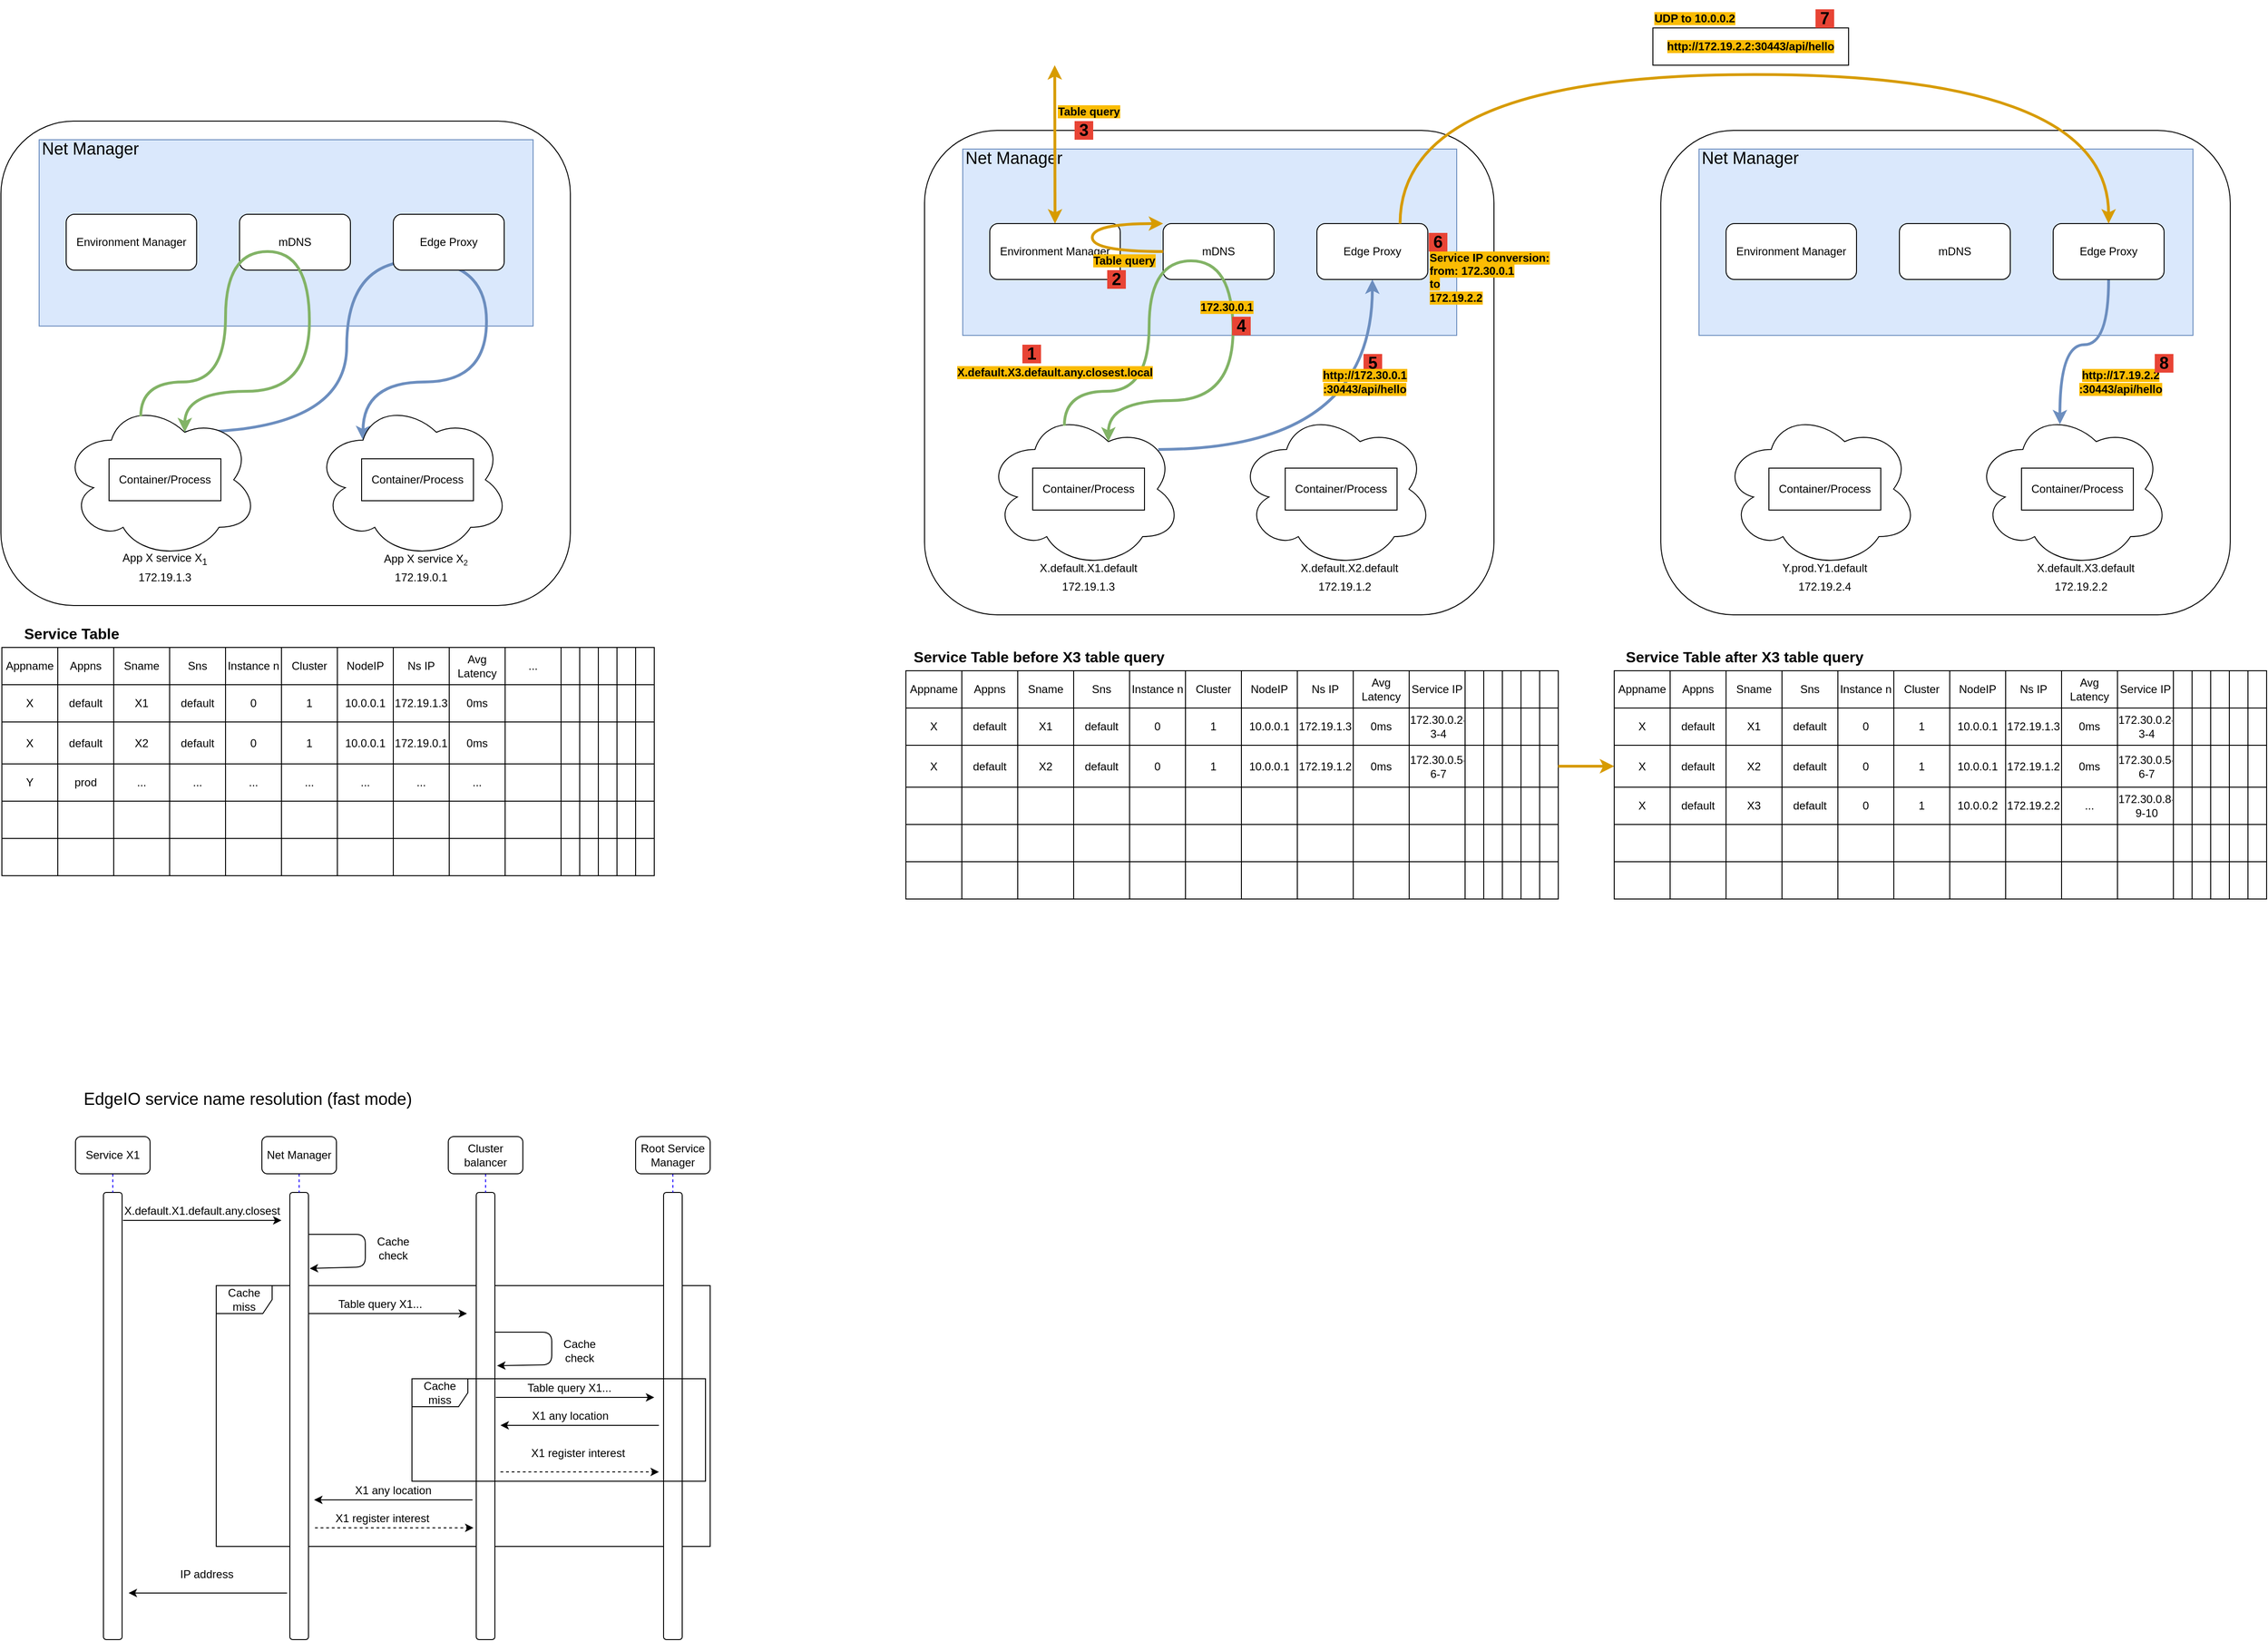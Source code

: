 <mxfile version="14.5.1" type="device"><diagram id="5o1KTYD1zEde_qrYiF25" name="Pagina-1"><mxGraphModel dx="1580" dy="2593" grid="1" gridSize="10" guides="1" tooltips="1" connect="1" arrows="1" fold="1" page="1" pageScale="1" pageWidth="827" pageHeight="1169" math="0" shadow="0"><root><mxCell id="0"/><mxCell id="1" parent="0"/><mxCell id="hFl7bmqsFpnKmVMU1pML-391" value="Cache miss" style="shape=umlFrame;whiteSpace=wrap;html=1;" parent="1" vertex="1"><mxGeometry x="270" y="1270" width="530" height="280" as="geometry"/></mxCell><mxCell id="hFl7bmqsFpnKmVMU1pML-362" value="" style="rounded=0;whiteSpace=wrap;html=1;" parent="1" vertex="1"><mxGeometry x="1811.5" y="-80" width="210" height="40" as="geometry"/></mxCell><mxCell id="hFl7bmqsFpnKmVMU1pML-7" value="" style="rounded=1;whiteSpace=wrap;html=1;" parent="1" vertex="1"><mxGeometry x="39" y="20" width="611" height="520" as="geometry"/></mxCell><mxCell id="d6yU_WrHFYgOuA21fauf-46" value="" style="rounded=1;whiteSpace=wrap;html=1;" parent="1" vertex="1"><mxGeometry x="750" y="1170" width="20" height="480" as="geometry"/></mxCell><mxCell id="d6yU_WrHFYgOuA21fauf-21" value="" style="rounded=1;whiteSpace=wrap;html=1;" parent="1" vertex="1"><mxGeometry x="549" y="1170" width="20" height="480" as="geometry"/></mxCell><mxCell id="d6yU_WrHFYgOuA21fauf-15" value="" style="rounded=1;whiteSpace=wrap;html=1;" parent="1" vertex="1"><mxGeometry x="349" y="1170" width="20" height="480" as="geometry"/></mxCell><mxCell id="d6yU_WrHFYgOuA21fauf-14" value="" style="rounded=1;whiteSpace=wrap;html=1;" parent="1" vertex="1"><mxGeometry x="149" y="1170" width="20" height="480" as="geometry"/></mxCell><mxCell id="xyayU4QEvxYS6GSEWye7-3" value="" style="rounded=0;whiteSpace=wrap;html=1;fillColor=#dae8fc;strokeColor=#6c8ebf;" parent="1" vertex="1"><mxGeometry x="80" y="40" width="530" height="200" as="geometry"/></mxCell><mxCell id="xyayU4QEvxYS6GSEWye7-4" value="&lt;font style=&quot;font-size: 18px&quot;&gt;Net Manager&lt;/font&gt;" style="text;html=1;strokeColor=none;fillColor=none;align=center;verticalAlign=middle;whiteSpace=wrap;rounded=0;" parent="1" vertex="1"><mxGeometry x="80" y="40" width="110" height="20" as="geometry"/></mxCell><mxCell id="xyayU4QEvxYS6GSEWye7-5" value="Environment Manager" style="rounded=1;whiteSpace=wrap;html=1;" parent="1" vertex="1"><mxGeometry x="109" y="120" width="140" height="60" as="geometry"/></mxCell><mxCell id="xyayU4QEvxYS6GSEWye7-6" value="mDNS" style="rounded=1;whiteSpace=wrap;html=1;" parent="1" vertex="1"><mxGeometry x="295" y="120" width="119" height="60" as="geometry"/></mxCell><mxCell id="hFl7bmqsFpnKmVMU1pML-2" style="edgeStyle=orthogonalEdgeStyle;rounded=0;orthogonalLoop=1;jettySize=auto;html=1;exitX=0.625;exitY=0.2;exitDx=0;exitDy=0;exitPerimeter=0;entryX=0.25;entryY=0.25;entryDx=0;entryDy=0;entryPerimeter=0;curved=1;strokeWidth=3;fillColor=#dae8fc;strokeColor=#6c8ebf;" parent="1" source="xyayU4QEvxYS6GSEWye7-14" target="xyayU4QEvxYS6GSEWye7-15" edge="1"><mxGeometry relative="1" as="geometry"><Array as="points"><mxPoint x="410" y="354"/><mxPoint x="410" y="170"/><mxPoint x="560" y="170"/><mxPoint x="560" y="300"/><mxPoint x="427" y="300"/></Array></mxGeometry></mxCell><mxCell id="xyayU4QEvxYS6GSEWye7-14" value="" style="ellipse;shape=cloud;whiteSpace=wrap;html=1;" parent="1" vertex="1"><mxGeometry x="105" y="320" width="210" height="170" as="geometry"/></mxCell><mxCell id="xyayU4QEvxYS6GSEWye7-15" value="" style="ellipse;shape=cloud;whiteSpace=wrap;html=1;" parent="1" vertex="1"><mxGeometry x="375" y="320" width="210" height="170" as="geometry"/></mxCell><mxCell id="xyayU4QEvxYS6GSEWye7-22" value="App X service X&lt;sub&gt;1&lt;/sub&gt;" style="text;html=1;strokeColor=none;fillColor=none;align=center;verticalAlign=middle;whiteSpace=wrap;rounded=0;" parent="1" vertex="1"><mxGeometry x="125" y="480" width="180" height="20" as="geometry"/></mxCell><mxCell id="xyayU4QEvxYS6GSEWye7-24" value="Container/Process" style="rounded=0;whiteSpace=wrap;html=1;" parent="1" vertex="1"><mxGeometry x="155" y="382.5" width="120" height="45" as="geometry"/></mxCell><mxCell id="xyayU4QEvxYS6GSEWye7-25" value="Container/Process" style="rounded=0;whiteSpace=wrap;html=1;" parent="1" vertex="1"><mxGeometry x="426" y="382.5" width="120" height="45" as="geometry"/></mxCell><mxCell id="d6yU_WrHFYgOuA21fauf-27" style="edgeStyle=orthogonalEdgeStyle;rounded=0;orthogonalLoop=1;jettySize=auto;html=1;exitX=0.5;exitY=1;exitDx=0;exitDy=0;entryX=0.5;entryY=0;entryDx=0;entryDy=0;dashed=1;startArrow=none;startFill=0;endArrow=none;endFill=0;strokeColor=#1B0AFF;" parent="1" source="d6yU_WrHFYgOuA21fauf-8" target="d6yU_WrHFYgOuA21fauf-15" edge="1"><mxGeometry relative="1" as="geometry"/></mxCell><mxCell id="d6yU_WrHFYgOuA21fauf-8" value="Net Manager" style="rounded=1;whiteSpace=wrap;html=1;" parent="1" vertex="1"><mxGeometry x="319" y="1110" width="80" height="40" as="geometry"/></mxCell><mxCell id="d6yU_WrHFYgOuA21fauf-26" style="edgeStyle=orthogonalEdgeStyle;rounded=0;orthogonalLoop=1;jettySize=auto;html=1;exitX=0.5;exitY=1;exitDx=0;exitDy=0;entryX=0.5;entryY=0;entryDx=0;entryDy=0;startArrow=none;startFill=0;strokeColor=#1B0AFF;endArrow=none;endFill=0;dashed=1;" parent="1" source="d6yU_WrHFYgOuA21fauf-9" target="d6yU_WrHFYgOuA21fauf-14" edge="1"><mxGeometry relative="1" as="geometry"/></mxCell><mxCell id="d6yU_WrHFYgOuA21fauf-9" value="Service X1" style="rounded=1;whiteSpace=wrap;html=1;" parent="1" vertex="1"><mxGeometry x="119" y="1110" width="80" height="40" as="geometry"/></mxCell><mxCell id="d6yU_WrHFYgOuA21fauf-28" style="edgeStyle=orthogonalEdgeStyle;rounded=0;orthogonalLoop=1;jettySize=auto;html=1;exitX=0.5;exitY=1;exitDx=0;exitDy=0;entryX=0.5;entryY=0;entryDx=0;entryDy=0;dashed=1;startArrow=none;startFill=0;endArrow=none;endFill=0;strokeColor=#1B0AFF;" parent="1" source="d6yU_WrHFYgOuA21fauf-10" target="d6yU_WrHFYgOuA21fauf-21" edge="1"><mxGeometry relative="1" as="geometry"/></mxCell><mxCell id="d6yU_WrHFYgOuA21fauf-10" value="Cluster balancer" style="rounded=1;whiteSpace=wrap;html=1;" parent="1" vertex="1"><mxGeometry x="519" y="1110" width="80" height="40" as="geometry"/></mxCell><mxCell id="d6yU_WrHFYgOuA21fauf-44" style="edgeStyle=orthogonalEdgeStyle;rounded=0;orthogonalLoop=1;jettySize=auto;html=1;exitX=0.5;exitY=1;exitDx=0;exitDy=0;entryX=0.5;entryY=0;entryDx=0;entryDy=0;startArrow=none;startFill=0;strokeColor=#1B0AFF;endArrow=none;endFill=0;dashed=1;" parent="1" source="d6yU_WrHFYgOuA21fauf-45" target="d6yU_WrHFYgOuA21fauf-46" edge="1"><mxGeometry relative="1" as="geometry"/></mxCell><mxCell id="d6yU_WrHFYgOuA21fauf-45" value="Root Service Manager" style="rounded=1;whiteSpace=wrap;html=1;" parent="1" vertex="1"><mxGeometry x="720" y="1110" width="80" height="40" as="geometry"/></mxCell><mxCell id="d6yU_WrHFYgOuA21fauf-61" value="&lt;font style=&quot;font-size: 18px&quot;&gt;EdgeIO service name resolution (fast mode)&lt;/font&gt;" style="text;html=1;strokeColor=none;fillColor=none;align=center;verticalAlign=middle;whiteSpace=wrap;rounded=0;" parent="1" vertex="1"><mxGeometry x="119" y="1060" width="370" height="20" as="geometry"/></mxCell><mxCell id="d6yU_WrHFYgOuA21fauf-2" value="Edge Proxy" style="rounded=1;whiteSpace=wrap;html=1;" parent="1" vertex="1"><mxGeometry x="460" y="120" width="119" height="60" as="geometry"/></mxCell><mxCell id="hFl7bmqsFpnKmVMU1pML-1" value="App X service X&lt;span style=&quot;font-size: 10px&quot;&gt;&lt;sub&gt;2&lt;/sub&gt;&lt;/span&gt;" style="text;html=1;strokeColor=none;fillColor=none;align=center;verticalAlign=middle;whiteSpace=wrap;rounded=0;" parent="1" vertex="1"><mxGeometry x="405" y="480" width="180" height="20" as="geometry"/></mxCell><mxCell id="hFl7bmqsFpnKmVMU1pML-3" value="172.19.0.1" style="text;html=1;strokeColor=none;fillColor=none;align=center;verticalAlign=middle;whiteSpace=wrap;rounded=0;" parent="1" vertex="1"><mxGeometry x="470" y="500" width="40" height="20" as="geometry"/></mxCell><mxCell id="hFl7bmqsFpnKmVMU1pML-4" value="172.19.1.3" style="text;html=1;strokeColor=none;fillColor=none;align=center;verticalAlign=middle;whiteSpace=wrap;rounded=0;" parent="1" vertex="1"><mxGeometry x="195" y="500" width="40" height="20" as="geometry"/></mxCell><mxCell id="hFl7bmqsFpnKmVMU1pML-6" style="edgeStyle=orthogonalEdgeStyle;curved=1;rounded=0;orthogonalLoop=1;jettySize=auto;html=1;exitX=0.4;exitY=0.1;exitDx=0;exitDy=0;exitPerimeter=0;entryX=0.625;entryY=0.2;entryDx=0;entryDy=0;entryPerimeter=0;fillColor=#d5e8d4;strokeColor=#82b366;strokeWidth=3;" parent="1" source="xyayU4QEvxYS6GSEWye7-14" target="xyayU4QEvxYS6GSEWye7-14" edge="1"><mxGeometry relative="1" as="geometry"><Array as="points"><mxPoint x="189" y="300"/><mxPoint x="280" y="300"/><mxPoint x="280" y="160"/><mxPoint x="370" y="160"/><mxPoint x="370" y="310"/><mxPoint x="236" y="310"/></Array></mxGeometry></mxCell><mxCell id="hFl7bmqsFpnKmVMU1pML-8" value="" style="rounded=1;whiteSpace=wrap;html=1;" parent="1" vertex="1"><mxGeometry x="1030" y="30" width="611" height="520" as="geometry"/></mxCell><mxCell id="hFl7bmqsFpnKmVMU1pML-9" value="" style="rounded=0;whiteSpace=wrap;html=1;fillColor=#dae8fc;strokeColor=#6c8ebf;" parent="1" vertex="1"><mxGeometry x="1071" y="50" width="530" height="200" as="geometry"/></mxCell><mxCell id="hFl7bmqsFpnKmVMU1pML-10" value="&lt;font style=&quot;font-size: 18px&quot;&gt;Net Manager&lt;/font&gt;" style="text;html=1;strokeColor=none;fillColor=none;align=center;verticalAlign=middle;whiteSpace=wrap;rounded=0;" parent="1" vertex="1"><mxGeometry x="1071" y="50" width="110" height="20" as="geometry"/></mxCell><mxCell id="hFl7bmqsFpnKmVMU1pML-351" style="edgeStyle=orthogonalEdgeStyle;curved=1;rounded=0;orthogonalLoop=1;jettySize=auto;html=1;exitX=0.5;exitY=0;exitDx=0;exitDy=0;strokeColor=#d79b00;strokeWidth=3;fillColor=#ffe6cc;startArrow=classic;startFill=1;" parent="1" source="hFl7bmqsFpnKmVMU1pML-11" edge="1"><mxGeometry relative="1" as="geometry"><mxPoint x="1169.667" y="-40" as="targetPoint"/></mxGeometry></mxCell><mxCell id="hFl7bmqsFpnKmVMU1pML-11" value="Environment Manager" style="rounded=1;whiteSpace=wrap;html=1;" parent="1" vertex="1"><mxGeometry x="1100" y="130" width="140" height="60" as="geometry"/></mxCell><mxCell id="hFl7bmqsFpnKmVMU1pML-12" value="mDNS" style="rounded=1;whiteSpace=wrap;html=1;" parent="1" vertex="1"><mxGeometry x="1286" y="130" width="119" height="60" as="geometry"/></mxCell><mxCell id="hFl7bmqsFpnKmVMU1pML-141" style="edgeStyle=orthogonalEdgeStyle;curved=1;rounded=0;orthogonalLoop=1;jettySize=auto;html=1;exitX=0.88;exitY=0.25;exitDx=0;exitDy=0;exitPerimeter=0;entryX=0.5;entryY=1;entryDx=0;entryDy=0;strokeColor=#6c8ebf;strokeWidth=3;fillColor=#dae8fc;" parent="1" source="hFl7bmqsFpnKmVMU1pML-14" target="hFl7bmqsFpnKmVMU1pML-19" edge="1"><mxGeometry relative="1" as="geometry"/></mxCell><mxCell id="hFl7bmqsFpnKmVMU1pML-14" value="" style="ellipse;shape=cloud;whiteSpace=wrap;html=1;" parent="1" vertex="1"><mxGeometry x="1096" y="330" width="210" height="170" as="geometry"/></mxCell><mxCell id="hFl7bmqsFpnKmVMU1pML-15" value="" style="ellipse;shape=cloud;whiteSpace=wrap;html=1;" parent="1" vertex="1"><mxGeometry x="1366" y="330" width="210" height="170" as="geometry"/></mxCell><mxCell id="hFl7bmqsFpnKmVMU1pML-16" value="X.default.X1.default" style="text;html=1;strokeColor=none;fillColor=none;align=center;verticalAlign=middle;whiteSpace=wrap;rounded=0;" parent="1" vertex="1"><mxGeometry x="1116" y="490" width="180" height="20" as="geometry"/></mxCell><mxCell id="hFl7bmqsFpnKmVMU1pML-17" value="Container/Process" style="rounded=0;whiteSpace=wrap;html=1;" parent="1" vertex="1"><mxGeometry x="1146" y="392.5" width="120" height="45" as="geometry"/></mxCell><mxCell id="hFl7bmqsFpnKmVMU1pML-18" value="Container/Process" style="rounded=0;whiteSpace=wrap;html=1;" parent="1" vertex="1"><mxGeometry x="1417" y="392.5" width="120" height="45" as="geometry"/></mxCell><mxCell id="hFl7bmqsFpnKmVMU1pML-19" value="Edge Proxy" style="rounded=1;whiteSpace=wrap;html=1;" parent="1" vertex="1"><mxGeometry x="1451" y="130" width="119" height="60" as="geometry"/></mxCell><mxCell id="hFl7bmqsFpnKmVMU1pML-20" value="X.default.X2.default" style="text;html=1;strokeColor=none;fillColor=none;align=center;verticalAlign=middle;whiteSpace=wrap;rounded=0;" parent="1" vertex="1"><mxGeometry x="1396" y="490" width="180" height="20" as="geometry"/></mxCell><mxCell id="hFl7bmqsFpnKmVMU1pML-21" value="172.19.1.2" style="text;html=1;strokeColor=none;fillColor=none;align=center;verticalAlign=middle;whiteSpace=wrap;rounded=0;" parent="1" vertex="1"><mxGeometry x="1461" y="510" width="40" height="20" as="geometry"/></mxCell><mxCell id="hFl7bmqsFpnKmVMU1pML-22" value="172.19.1.3" style="text;html=1;strokeColor=none;fillColor=none;align=center;verticalAlign=middle;whiteSpace=wrap;rounded=0;" parent="1" vertex="1"><mxGeometry x="1186" y="510" width="40" height="20" as="geometry"/></mxCell><mxCell id="hFl7bmqsFpnKmVMU1pML-23" style="edgeStyle=orthogonalEdgeStyle;curved=1;rounded=0;orthogonalLoop=1;jettySize=auto;html=1;exitX=0.4;exitY=0.1;exitDx=0;exitDy=0;exitPerimeter=0;entryX=0.625;entryY=0.2;entryDx=0;entryDy=0;entryPerimeter=0;fillColor=#d5e8d4;strokeColor=#82b366;strokeWidth=3;" parent="1" source="hFl7bmqsFpnKmVMU1pML-14" target="hFl7bmqsFpnKmVMU1pML-14" edge="1"><mxGeometry relative="1" as="geometry"><Array as="points"><mxPoint x="1180" y="310"/><mxPoint x="1271" y="310"/><mxPoint x="1271" y="170"/><mxPoint x="1361" y="170"/><mxPoint x="1361" y="320"/><mxPoint x="1227" y="320"/></Array></mxGeometry></mxCell><mxCell id="hFl7bmqsFpnKmVMU1pML-27" value="" style="shape=table;html=1;whiteSpace=wrap;startSize=0;container=1;collapsible=0;childLayout=tableLayout;" parent="1" vertex="1"><mxGeometry x="40" y="585" width="700" height="245.0" as="geometry"/></mxCell><mxCell id="hFl7bmqsFpnKmVMU1pML-28" value="" style="shape=partialRectangle;html=1;whiteSpace=wrap;collapsible=0;dropTarget=0;pointerEvents=0;fillColor=none;top=0;left=0;bottom=0;right=0;points=[[0,0.5],[1,0.5]];portConstraint=eastwest;" parent="hFl7bmqsFpnKmVMU1pML-27" vertex="1"><mxGeometry width="700" height="40" as="geometry"/></mxCell><mxCell id="hFl7bmqsFpnKmVMU1pML-29" value="Appname" style="shape=partialRectangle;html=1;whiteSpace=wrap;connectable=0;overflow=hidden;fillColor=none;top=0;left=0;bottom=0;right=0;" parent="hFl7bmqsFpnKmVMU1pML-28" vertex="1"><mxGeometry width="60" height="40" as="geometry"/></mxCell><mxCell id="hFl7bmqsFpnKmVMU1pML-30" value="Appns" style="shape=partialRectangle;html=1;whiteSpace=wrap;connectable=0;overflow=hidden;fillColor=none;top=0;left=0;bottom=0;right=0;" parent="hFl7bmqsFpnKmVMU1pML-28" vertex="1"><mxGeometry x="60" width="60" height="40" as="geometry"/></mxCell><mxCell id="hFl7bmqsFpnKmVMU1pML-31" value="Sname" style="shape=partialRectangle;html=1;whiteSpace=wrap;connectable=0;overflow=hidden;fillColor=none;top=0;left=0;bottom=0;right=0;" parent="hFl7bmqsFpnKmVMU1pML-28" vertex="1"><mxGeometry x="120" width="60" height="40" as="geometry"/></mxCell><mxCell id="hFl7bmqsFpnKmVMU1pML-32" value="Sns" style="shape=partialRectangle;html=1;whiteSpace=wrap;connectable=0;overflow=hidden;fillColor=none;top=0;left=0;bottom=0;right=0;" parent="hFl7bmqsFpnKmVMU1pML-28" vertex="1"><mxGeometry x="180" width="60" height="40" as="geometry"/></mxCell><mxCell id="hFl7bmqsFpnKmVMU1pML-33" value="Instance n" style="shape=partialRectangle;html=1;whiteSpace=wrap;connectable=0;overflow=hidden;fillColor=none;top=0;left=0;bottom=0;right=0;" parent="hFl7bmqsFpnKmVMU1pML-28" vertex="1"><mxGeometry x="240" width="60" height="40" as="geometry"/></mxCell><mxCell id="hFl7bmqsFpnKmVMU1pML-34" value="Cluster" style="shape=partialRectangle;html=1;whiteSpace=wrap;connectable=0;overflow=hidden;fillColor=none;top=0;left=0;bottom=0;right=0;" parent="hFl7bmqsFpnKmVMU1pML-28" vertex="1"><mxGeometry x="300" width="60" height="40" as="geometry"/></mxCell><mxCell id="hFl7bmqsFpnKmVMU1pML-35" value="NodeIP" style="shape=partialRectangle;html=1;whiteSpace=wrap;connectable=0;overflow=hidden;fillColor=none;top=0;left=0;bottom=0;right=0;" parent="hFl7bmqsFpnKmVMU1pML-28" vertex="1"><mxGeometry x="360" width="60" height="40" as="geometry"/></mxCell><mxCell id="hFl7bmqsFpnKmVMU1pML-36" value="Ns IP" style="shape=partialRectangle;html=1;whiteSpace=wrap;connectable=0;overflow=hidden;fillColor=none;top=0;left=0;bottom=0;right=0;" parent="hFl7bmqsFpnKmVMU1pML-28" vertex="1"><mxGeometry x="420" width="60" height="40" as="geometry"/></mxCell><mxCell id="hFl7bmqsFpnKmVMU1pML-37" value="Avg Latency" style="shape=partialRectangle;html=1;whiteSpace=wrap;connectable=0;overflow=hidden;fillColor=none;top=0;left=0;bottom=0;right=0;" parent="hFl7bmqsFpnKmVMU1pML-28" vertex="1"><mxGeometry x="480" width="60" height="40" as="geometry"/></mxCell><mxCell id="hFl7bmqsFpnKmVMU1pML-38" value="..." style="shape=partialRectangle;html=1;whiteSpace=wrap;connectable=0;overflow=hidden;fillColor=none;top=0;left=0;bottom=0;right=0;" parent="hFl7bmqsFpnKmVMU1pML-28" vertex="1"><mxGeometry x="540" width="60" height="40" as="geometry"/></mxCell><mxCell id="hFl7bmqsFpnKmVMU1pML-39" value="" style="shape=partialRectangle;html=1;whiteSpace=wrap;connectable=0;overflow=hidden;fillColor=none;top=0;left=0;bottom=0;right=0;" parent="hFl7bmqsFpnKmVMU1pML-28" vertex="1"><mxGeometry x="600" width="20" height="40" as="geometry"/></mxCell><mxCell id="hFl7bmqsFpnKmVMU1pML-40" value="" style="shape=partialRectangle;html=1;whiteSpace=wrap;connectable=0;overflow=hidden;fillColor=none;top=0;left=0;bottom=0;right=0;" parent="hFl7bmqsFpnKmVMU1pML-28" vertex="1"><mxGeometry x="620" width="20" height="40" as="geometry"/></mxCell><mxCell id="hFl7bmqsFpnKmVMU1pML-41" value="" style="shape=partialRectangle;html=1;whiteSpace=wrap;connectable=0;overflow=hidden;fillColor=none;top=0;left=0;bottom=0;right=0;" parent="hFl7bmqsFpnKmVMU1pML-28" vertex="1"><mxGeometry x="640" width="20" height="40" as="geometry"/></mxCell><mxCell id="hFl7bmqsFpnKmVMU1pML-42" value="" style="shape=partialRectangle;html=1;whiteSpace=wrap;connectable=0;overflow=hidden;fillColor=none;top=0;left=0;bottom=0;right=0;" parent="hFl7bmqsFpnKmVMU1pML-28" vertex="1"><mxGeometry x="660" width="20" height="40" as="geometry"/></mxCell><mxCell id="hFl7bmqsFpnKmVMU1pML-43" value="" style="shape=partialRectangle;html=1;whiteSpace=wrap;connectable=0;overflow=hidden;fillColor=none;top=0;left=0;bottom=0;right=0;" parent="hFl7bmqsFpnKmVMU1pML-28" vertex="1"><mxGeometry x="680" width="20" height="40" as="geometry"/></mxCell><mxCell id="hFl7bmqsFpnKmVMU1pML-44" value="" style="shape=partialRectangle;html=1;whiteSpace=wrap;collapsible=0;dropTarget=0;pointerEvents=0;fillColor=none;top=0;left=0;bottom=0;right=0;points=[[0,0.5],[1,0.5]];portConstraint=eastwest;" parent="hFl7bmqsFpnKmVMU1pML-27" vertex="1"><mxGeometry y="40" width="700" height="40" as="geometry"/></mxCell><mxCell id="hFl7bmqsFpnKmVMU1pML-45" value="X" style="shape=partialRectangle;html=1;whiteSpace=wrap;connectable=0;overflow=hidden;fillColor=none;top=0;left=0;bottom=0;right=0;" parent="hFl7bmqsFpnKmVMU1pML-44" vertex="1"><mxGeometry width="60" height="40" as="geometry"/></mxCell><mxCell id="hFl7bmqsFpnKmVMU1pML-46" value="default" style="shape=partialRectangle;html=1;whiteSpace=wrap;connectable=0;overflow=hidden;fillColor=none;top=0;left=0;bottom=0;right=0;" parent="hFl7bmqsFpnKmVMU1pML-44" vertex="1"><mxGeometry x="60" width="60" height="40" as="geometry"/></mxCell><mxCell id="hFl7bmqsFpnKmVMU1pML-47" value="X1" style="shape=partialRectangle;html=1;whiteSpace=wrap;connectable=0;overflow=hidden;fillColor=none;top=0;left=0;bottom=0;right=0;" parent="hFl7bmqsFpnKmVMU1pML-44" vertex="1"><mxGeometry x="120" width="60" height="40" as="geometry"/></mxCell><mxCell id="hFl7bmqsFpnKmVMU1pML-48" value="default" style="shape=partialRectangle;html=1;whiteSpace=wrap;connectable=0;overflow=hidden;fillColor=none;top=0;left=0;bottom=0;right=0;" parent="hFl7bmqsFpnKmVMU1pML-44" vertex="1"><mxGeometry x="180" width="60" height="40" as="geometry"/></mxCell><mxCell id="hFl7bmqsFpnKmVMU1pML-49" value="0" style="shape=partialRectangle;html=1;whiteSpace=wrap;connectable=0;overflow=hidden;fillColor=none;top=0;left=0;bottom=0;right=0;" parent="hFl7bmqsFpnKmVMU1pML-44" vertex="1"><mxGeometry x="240" width="60" height="40" as="geometry"/></mxCell><mxCell id="hFl7bmqsFpnKmVMU1pML-50" value="1" style="shape=partialRectangle;html=1;whiteSpace=wrap;connectable=0;overflow=hidden;fillColor=none;top=0;left=0;bottom=0;right=0;" parent="hFl7bmqsFpnKmVMU1pML-44" vertex="1"><mxGeometry x="300" width="60" height="40" as="geometry"/></mxCell><mxCell id="hFl7bmqsFpnKmVMU1pML-51" value="10.0.0.1" style="shape=partialRectangle;html=1;whiteSpace=wrap;connectable=0;overflow=hidden;fillColor=none;top=0;left=0;bottom=0;right=0;" parent="hFl7bmqsFpnKmVMU1pML-44" vertex="1"><mxGeometry x="360" width="60" height="40" as="geometry"/></mxCell><mxCell id="hFl7bmqsFpnKmVMU1pML-52" value="172.19.1.3" style="shape=partialRectangle;html=1;whiteSpace=wrap;connectable=0;overflow=hidden;fillColor=none;top=0;left=0;bottom=0;right=0;" parent="hFl7bmqsFpnKmVMU1pML-44" vertex="1"><mxGeometry x="420" width="60" height="40" as="geometry"/></mxCell><mxCell id="hFl7bmqsFpnKmVMU1pML-53" value="0ms" style="shape=partialRectangle;html=1;whiteSpace=wrap;connectable=0;overflow=hidden;fillColor=none;top=0;left=0;bottom=0;right=0;" parent="hFl7bmqsFpnKmVMU1pML-44" vertex="1"><mxGeometry x="480" width="60" height="40" as="geometry"/></mxCell><mxCell id="hFl7bmqsFpnKmVMU1pML-54" value="" style="shape=partialRectangle;html=1;whiteSpace=wrap;connectable=0;overflow=hidden;fillColor=none;top=0;left=0;bottom=0;right=0;" parent="hFl7bmqsFpnKmVMU1pML-44" vertex="1"><mxGeometry x="540" width="60" height="40" as="geometry"/></mxCell><mxCell id="hFl7bmqsFpnKmVMU1pML-55" value="" style="shape=partialRectangle;html=1;whiteSpace=wrap;connectable=0;overflow=hidden;fillColor=none;top=0;left=0;bottom=0;right=0;" parent="hFl7bmqsFpnKmVMU1pML-44" vertex="1"><mxGeometry x="600" width="20" height="40" as="geometry"/></mxCell><mxCell id="hFl7bmqsFpnKmVMU1pML-56" value="" style="shape=partialRectangle;html=1;whiteSpace=wrap;connectable=0;overflow=hidden;fillColor=none;top=0;left=0;bottom=0;right=0;" parent="hFl7bmqsFpnKmVMU1pML-44" vertex="1"><mxGeometry x="620" width="20" height="40" as="geometry"/></mxCell><mxCell id="hFl7bmqsFpnKmVMU1pML-57" value="" style="shape=partialRectangle;html=1;whiteSpace=wrap;connectable=0;overflow=hidden;fillColor=none;top=0;left=0;bottom=0;right=0;" parent="hFl7bmqsFpnKmVMU1pML-44" vertex="1"><mxGeometry x="640" width="20" height="40" as="geometry"/></mxCell><mxCell id="hFl7bmqsFpnKmVMU1pML-58" value="" style="shape=partialRectangle;html=1;whiteSpace=wrap;connectable=0;overflow=hidden;fillColor=none;top=0;left=0;bottom=0;right=0;" parent="hFl7bmqsFpnKmVMU1pML-44" vertex="1"><mxGeometry x="660" width="20" height="40" as="geometry"/></mxCell><mxCell id="hFl7bmqsFpnKmVMU1pML-59" value="" style="shape=partialRectangle;html=1;whiteSpace=wrap;connectable=0;overflow=hidden;fillColor=none;top=0;left=0;bottom=0;right=0;" parent="hFl7bmqsFpnKmVMU1pML-44" vertex="1"><mxGeometry x="680" width="20" height="40" as="geometry"/></mxCell><mxCell id="hFl7bmqsFpnKmVMU1pML-60" value="" style="shape=partialRectangle;html=1;whiteSpace=wrap;collapsible=0;dropTarget=0;pointerEvents=0;fillColor=none;top=0;left=0;bottom=0;right=0;points=[[0,0.5],[1,0.5]];portConstraint=eastwest;" parent="hFl7bmqsFpnKmVMU1pML-27" vertex="1"><mxGeometry y="80" width="700" height="45" as="geometry"/></mxCell><mxCell id="hFl7bmqsFpnKmVMU1pML-61" value="X" style="shape=partialRectangle;html=1;whiteSpace=wrap;connectable=0;overflow=hidden;fillColor=none;top=0;left=0;bottom=0;right=0;" parent="hFl7bmqsFpnKmVMU1pML-60" vertex="1"><mxGeometry width="60" height="45" as="geometry"/></mxCell><mxCell id="hFl7bmqsFpnKmVMU1pML-62" value="default" style="shape=partialRectangle;html=1;whiteSpace=wrap;connectable=0;overflow=hidden;fillColor=none;top=0;left=0;bottom=0;right=0;" parent="hFl7bmqsFpnKmVMU1pML-60" vertex="1"><mxGeometry x="60" width="60" height="45" as="geometry"/></mxCell><mxCell id="hFl7bmqsFpnKmVMU1pML-63" value="X2" style="shape=partialRectangle;html=1;whiteSpace=wrap;connectable=0;overflow=hidden;fillColor=none;top=0;left=0;bottom=0;right=0;" parent="hFl7bmqsFpnKmVMU1pML-60" vertex="1"><mxGeometry x="120" width="60" height="45" as="geometry"/></mxCell><mxCell id="hFl7bmqsFpnKmVMU1pML-64" value="default" style="shape=partialRectangle;html=1;whiteSpace=wrap;connectable=0;overflow=hidden;fillColor=none;top=0;left=0;bottom=0;right=0;" parent="hFl7bmqsFpnKmVMU1pML-60" vertex="1"><mxGeometry x="180" width="60" height="45" as="geometry"/></mxCell><mxCell id="hFl7bmqsFpnKmVMU1pML-65" value="0" style="shape=partialRectangle;html=1;whiteSpace=wrap;connectable=0;overflow=hidden;fillColor=none;top=0;left=0;bottom=0;right=0;" parent="hFl7bmqsFpnKmVMU1pML-60" vertex="1"><mxGeometry x="240" width="60" height="45" as="geometry"/></mxCell><mxCell id="hFl7bmqsFpnKmVMU1pML-66" value="1" style="shape=partialRectangle;html=1;whiteSpace=wrap;connectable=0;overflow=hidden;fillColor=none;top=0;left=0;bottom=0;right=0;" parent="hFl7bmqsFpnKmVMU1pML-60" vertex="1"><mxGeometry x="300" width="60" height="45" as="geometry"/></mxCell><mxCell id="hFl7bmqsFpnKmVMU1pML-67" value="10.0.0.1" style="shape=partialRectangle;html=1;whiteSpace=wrap;connectable=0;overflow=hidden;fillColor=none;top=0;left=0;bottom=0;right=0;" parent="hFl7bmqsFpnKmVMU1pML-60" vertex="1"><mxGeometry x="360" width="60" height="45" as="geometry"/></mxCell><mxCell id="hFl7bmqsFpnKmVMU1pML-68" value="172.19.0.1" style="shape=partialRectangle;html=1;whiteSpace=wrap;connectable=0;overflow=hidden;fillColor=none;top=0;left=0;bottom=0;right=0;" parent="hFl7bmqsFpnKmVMU1pML-60" vertex="1"><mxGeometry x="420" width="60" height="45" as="geometry"/></mxCell><mxCell id="hFl7bmqsFpnKmVMU1pML-69" value="0ms" style="shape=partialRectangle;html=1;whiteSpace=wrap;connectable=0;overflow=hidden;fillColor=none;top=0;left=0;bottom=0;right=0;" parent="hFl7bmqsFpnKmVMU1pML-60" vertex="1"><mxGeometry x="480" width="60" height="45" as="geometry"/></mxCell><mxCell id="hFl7bmqsFpnKmVMU1pML-70" value="" style="shape=partialRectangle;html=1;whiteSpace=wrap;connectable=0;overflow=hidden;fillColor=none;top=0;left=0;bottom=0;right=0;" parent="hFl7bmqsFpnKmVMU1pML-60" vertex="1"><mxGeometry x="540" width="60" height="45" as="geometry"/></mxCell><mxCell id="hFl7bmqsFpnKmVMU1pML-71" value="" style="shape=partialRectangle;html=1;whiteSpace=wrap;connectable=0;overflow=hidden;fillColor=none;top=0;left=0;bottom=0;right=0;" parent="hFl7bmqsFpnKmVMU1pML-60" vertex="1"><mxGeometry x="600" width="20" height="45" as="geometry"/></mxCell><mxCell id="hFl7bmqsFpnKmVMU1pML-72" value="" style="shape=partialRectangle;html=1;whiteSpace=wrap;connectable=0;overflow=hidden;fillColor=none;top=0;left=0;bottom=0;right=0;" parent="hFl7bmqsFpnKmVMU1pML-60" vertex="1"><mxGeometry x="620" width="20" height="45" as="geometry"/></mxCell><mxCell id="hFl7bmqsFpnKmVMU1pML-73" value="" style="shape=partialRectangle;html=1;whiteSpace=wrap;connectable=0;overflow=hidden;fillColor=none;top=0;left=0;bottom=0;right=0;" parent="hFl7bmqsFpnKmVMU1pML-60" vertex="1"><mxGeometry x="640" width="20" height="45" as="geometry"/></mxCell><mxCell id="hFl7bmqsFpnKmVMU1pML-74" value="" style="shape=partialRectangle;html=1;whiteSpace=wrap;connectable=0;overflow=hidden;fillColor=none;top=0;left=0;bottom=0;right=0;" parent="hFl7bmqsFpnKmVMU1pML-60" vertex="1"><mxGeometry x="660" width="20" height="45" as="geometry"/></mxCell><mxCell id="hFl7bmqsFpnKmVMU1pML-75" value="" style="shape=partialRectangle;html=1;whiteSpace=wrap;connectable=0;overflow=hidden;fillColor=none;top=0;left=0;bottom=0;right=0;" parent="hFl7bmqsFpnKmVMU1pML-60" vertex="1"><mxGeometry x="680" width="20" height="45" as="geometry"/></mxCell><mxCell id="hFl7bmqsFpnKmVMU1pML-76" value="" style="shape=partialRectangle;html=1;whiteSpace=wrap;collapsible=0;dropTarget=0;pointerEvents=0;fillColor=none;top=0;left=0;bottom=0;right=0;points=[[0,0.5],[1,0.5]];portConstraint=eastwest;" parent="hFl7bmqsFpnKmVMU1pML-27" vertex="1"><mxGeometry y="125" width="700" height="40" as="geometry"/></mxCell><mxCell id="hFl7bmqsFpnKmVMU1pML-77" value="Y" style="shape=partialRectangle;html=1;whiteSpace=wrap;connectable=0;overflow=hidden;fillColor=none;top=0;left=0;bottom=0;right=0;" parent="hFl7bmqsFpnKmVMU1pML-76" vertex="1"><mxGeometry width="60" height="40" as="geometry"/></mxCell><mxCell id="hFl7bmqsFpnKmVMU1pML-78" value="prod" style="shape=partialRectangle;html=1;whiteSpace=wrap;connectable=0;overflow=hidden;fillColor=none;top=0;left=0;bottom=0;right=0;" parent="hFl7bmqsFpnKmVMU1pML-76" vertex="1"><mxGeometry x="60" width="60" height="40" as="geometry"/></mxCell><mxCell id="hFl7bmqsFpnKmVMU1pML-79" value="..." style="shape=partialRectangle;html=1;whiteSpace=wrap;connectable=0;overflow=hidden;fillColor=none;top=0;left=0;bottom=0;right=0;" parent="hFl7bmqsFpnKmVMU1pML-76" vertex="1"><mxGeometry x="120" width="60" height="40" as="geometry"/></mxCell><mxCell id="hFl7bmqsFpnKmVMU1pML-80" value="..." style="shape=partialRectangle;html=1;whiteSpace=wrap;connectable=0;overflow=hidden;fillColor=none;top=0;left=0;bottom=0;right=0;" parent="hFl7bmqsFpnKmVMU1pML-76" vertex="1"><mxGeometry x="180" width="60" height="40" as="geometry"/></mxCell><mxCell id="hFl7bmqsFpnKmVMU1pML-81" value="..." style="shape=partialRectangle;html=1;whiteSpace=wrap;connectable=0;overflow=hidden;fillColor=none;top=0;left=0;bottom=0;right=0;" parent="hFl7bmqsFpnKmVMU1pML-76" vertex="1"><mxGeometry x="240" width="60" height="40" as="geometry"/></mxCell><mxCell id="hFl7bmqsFpnKmVMU1pML-82" value="..." style="shape=partialRectangle;html=1;whiteSpace=wrap;connectable=0;overflow=hidden;fillColor=none;top=0;left=0;bottom=0;right=0;" parent="hFl7bmqsFpnKmVMU1pML-76" vertex="1"><mxGeometry x="300" width="60" height="40" as="geometry"/></mxCell><mxCell id="hFl7bmqsFpnKmVMU1pML-83" value="..." style="shape=partialRectangle;html=1;whiteSpace=wrap;connectable=0;overflow=hidden;fillColor=none;top=0;left=0;bottom=0;right=0;" parent="hFl7bmqsFpnKmVMU1pML-76" vertex="1"><mxGeometry x="360" width="60" height="40" as="geometry"/></mxCell><mxCell id="hFl7bmqsFpnKmVMU1pML-84" value="..." style="shape=partialRectangle;html=1;whiteSpace=wrap;connectable=0;overflow=hidden;fillColor=none;top=0;left=0;bottom=0;right=0;" parent="hFl7bmqsFpnKmVMU1pML-76" vertex="1"><mxGeometry x="420" width="60" height="40" as="geometry"/></mxCell><mxCell id="hFl7bmqsFpnKmVMU1pML-85" value="..." style="shape=partialRectangle;html=1;whiteSpace=wrap;connectable=0;overflow=hidden;fillColor=none;top=0;left=0;bottom=0;right=0;" parent="hFl7bmqsFpnKmVMU1pML-76" vertex="1"><mxGeometry x="480" width="60" height="40" as="geometry"/></mxCell><mxCell id="hFl7bmqsFpnKmVMU1pML-86" value="" style="shape=partialRectangle;html=1;whiteSpace=wrap;connectable=0;overflow=hidden;fillColor=none;top=0;left=0;bottom=0;right=0;" parent="hFl7bmqsFpnKmVMU1pML-76" vertex="1"><mxGeometry x="540" width="60" height="40" as="geometry"/></mxCell><mxCell id="hFl7bmqsFpnKmVMU1pML-87" value="" style="shape=partialRectangle;html=1;whiteSpace=wrap;connectable=0;overflow=hidden;fillColor=none;top=0;left=0;bottom=0;right=0;" parent="hFl7bmqsFpnKmVMU1pML-76" vertex="1"><mxGeometry x="600" width="20" height="40" as="geometry"/></mxCell><mxCell id="hFl7bmqsFpnKmVMU1pML-88" value="" style="shape=partialRectangle;html=1;whiteSpace=wrap;connectable=0;overflow=hidden;fillColor=none;top=0;left=0;bottom=0;right=0;" parent="hFl7bmqsFpnKmVMU1pML-76" vertex="1"><mxGeometry x="620" width="20" height="40" as="geometry"/></mxCell><mxCell id="hFl7bmqsFpnKmVMU1pML-89" value="" style="shape=partialRectangle;html=1;whiteSpace=wrap;connectable=0;overflow=hidden;fillColor=none;top=0;left=0;bottom=0;right=0;" parent="hFl7bmqsFpnKmVMU1pML-76" vertex="1"><mxGeometry x="640" width="20" height="40" as="geometry"/></mxCell><mxCell id="hFl7bmqsFpnKmVMU1pML-90" value="" style="shape=partialRectangle;html=1;whiteSpace=wrap;connectable=0;overflow=hidden;fillColor=none;top=0;left=0;bottom=0;right=0;" parent="hFl7bmqsFpnKmVMU1pML-76" vertex="1"><mxGeometry x="660" width="20" height="40" as="geometry"/></mxCell><mxCell id="hFl7bmqsFpnKmVMU1pML-91" value="" style="shape=partialRectangle;html=1;whiteSpace=wrap;connectable=0;overflow=hidden;fillColor=none;top=0;left=0;bottom=0;right=0;" parent="hFl7bmqsFpnKmVMU1pML-76" vertex="1"><mxGeometry x="680" width="20" height="40" as="geometry"/></mxCell><mxCell id="hFl7bmqsFpnKmVMU1pML-92" value="" style="shape=partialRectangle;html=1;whiteSpace=wrap;collapsible=0;dropTarget=0;pointerEvents=0;fillColor=none;top=0;left=0;bottom=0;right=0;points=[[0,0.5],[1,0.5]];portConstraint=eastwest;" parent="hFl7bmqsFpnKmVMU1pML-27" vertex="1"><mxGeometry y="165" width="700" height="40" as="geometry"/></mxCell><mxCell id="hFl7bmqsFpnKmVMU1pML-93" value="" style="shape=partialRectangle;html=1;whiteSpace=wrap;connectable=0;overflow=hidden;fillColor=none;top=0;left=0;bottom=0;right=0;" parent="hFl7bmqsFpnKmVMU1pML-92" vertex="1"><mxGeometry width="60" height="40" as="geometry"/></mxCell><mxCell id="hFl7bmqsFpnKmVMU1pML-94" value="" style="shape=partialRectangle;html=1;whiteSpace=wrap;connectable=0;overflow=hidden;fillColor=none;top=0;left=0;bottom=0;right=0;" parent="hFl7bmqsFpnKmVMU1pML-92" vertex="1"><mxGeometry x="60" width="60" height="40" as="geometry"/></mxCell><mxCell id="hFl7bmqsFpnKmVMU1pML-95" value="" style="shape=partialRectangle;html=1;whiteSpace=wrap;connectable=0;overflow=hidden;fillColor=none;top=0;left=0;bottom=0;right=0;" parent="hFl7bmqsFpnKmVMU1pML-92" vertex="1"><mxGeometry x="120" width="60" height="40" as="geometry"/></mxCell><mxCell id="hFl7bmqsFpnKmVMU1pML-96" value="" style="shape=partialRectangle;html=1;whiteSpace=wrap;connectable=0;overflow=hidden;fillColor=none;top=0;left=0;bottom=0;right=0;" parent="hFl7bmqsFpnKmVMU1pML-92" vertex="1"><mxGeometry x="180" width="60" height="40" as="geometry"/></mxCell><mxCell id="hFl7bmqsFpnKmVMU1pML-97" value="" style="shape=partialRectangle;html=1;whiteSpace=wrap;connectable=0;overflow=hidden;fillColor=none;top=0;left=0;bottom=0;right=0;" parent="hFl7bmqsFpnKmVMU1pML-92" vertex="1"><mxGeometry x="240" width="60" height="40" as="geometry"/></mxCell><mxCell id="hFl7bmqsFpnKmVMU1pML-98" value="" style="shape=partialRectangle;html=1;whiteSpace=wrap;connectable=0;overflow=hidden;fillColor=none;top=0;left=0;bottom=0;right=0;" parent="hFl7bmqsFpnKmVMU1pML-92" vertex="1"><mxGeometry x="300" width="60" height="40" as="geometry"/></mxCell><mxCell id="hFl7bmqsFpnKmVMU1pML-99" value="" style="shape=partialRectangle;html=1;whiteSpace=wrap;connectable=0;overflow=hidden;fillColor=none;top=0;left=0;bottom=0;right=0;" parent="hFl7bmqsFpnKmVMU1pML-92" vertex="1"><mxGeometry x="360" width="60" height="40" as="geometry"/></mxCell><mxCell id="hFl7bmqsFpnKmVMU1pML-100" value="" style="shape=partialRectangle;html=1;whiteSpace=wrap;connectable=0;overflow=hidden;fillColor=none;top=0;left=0;bottom=0;right=0;" parent="hFl7bmqsFpnKmVMU1pML-92" vertex="1"><mxGeometry x="420" width="60" height="40" as="geometry"/></mxCell><mxCell id="hFl7bmqsFpnKmVMU1pML-101" value="" style="shape=partialRectangle;html=1;whiteSpace=wrap;connectable=0;overflow=hidden;fillColor=none;top=0;left=0;bottom=0;right=0;" parent="hFl7bmqsFpnKmVMU1pML-92" vertex="1"><mxGeometry x="480" width="60" height="40" as="geometry"/></mxCell><mxCell id="hFl7bmqsFpnKmVMU1pML-102" value="" style="shape=partialRectangle;html=1;whiteSpace=wrap;connectable=0;overflow=hidden;fillColor=none;top=0;left=0;bottom=0;right=0;" parent="hFl7bmqsFpnKmVMU1pML-92" vertex="1"><mxGeometry x="540" width="60" height="40" as="geometry"/></mxCell><mxCell id="hFl7bmqsFpnKmVMU1pML-103" value="" style="shape=partialRectangle;html=1;whiteSpace=wrap;connectable=0;overflow=hidden;fillColor=none;top=0;left=0;bottom=0;right=0;" parent="hFl7bmqsFpnKmVMU1pML-92" vertex="1"><mxGeometry x="600" width="20" height="40" as="geometry"/></mxCell><mxCell id="hFl7bmqsFpnKmVMU1pML-104" value="" style="shape=partialRectangle;html=1;whiteSpace=wrap;connectable=0;overflow=hidden;fillColor=none;top=0;left=0;bottom=0;right=0;" parent="hFl7bmqsFpnKmVMU1pML-92" vertex="1"><mxGeometry x="620" width="20" height="40" as="geometry"/></mxCell><mxCell id="hFl7bmqsFpnKmVMU1pML-105" value="" style="shape=partialRectangle;html=1;whiteSpace=wrap;connectable=0;overflow=hidden;fillColor=none;top=0;left=0;bottom=0;right=0;" parent="hFl7bmqsFpnKmVMU1pML-92" vertex="1"><mxGeometry x="640" width="20" height="40" as="geometry"/></mxCell><mxCell id="hFl7bmqsFpnKmVMU1pML-106" value="" style="shape=partialRectangle;html=1;whiteSpace=wrap;connectable=0;overflow=hidden;fillColor=none;top=0;left=0;bottom=0;right=0;" parent="hFl7bmqsFpnKmVMU1pML-92" vertex="1"><mxGeometry x="660" width="20" height="40" as="geometry"/></mxCell><mxCell id="hFl7bmqsFpnKmVMU1pML-107" value="" style="shape=partialRectangle;html=1;whiteSpace=wrap;connectable=0;overflow=hidden;fillColor=none;top=0;left=0;bottom=0;right=0;" parent="hFl7bmqsFpnKmVMU1pML-92" vertex="1"><mxGeometry x="680" width="20" height="40" as="geometry"/></mxCell><mxCell id="hFl7bmqsFpnKmVMU1pML-108" value="" style="shape=partialRectangle;html=1;whiteSpace=wrap;collapsible=0;dropTarget=0;pointerEvents=0;fillColor=none;top=0;left=0;bottom=0;right=0;points=[[0,0.5],[1,0.5]];portConstraint=eastwest;" parent="hFl7bmqsFpnKmVMU1pML-27" vertex="1"><mxGeometry y="205" width="700" height="40" as="geometry"/></mxCell><mxCell id="hFl7bmqsFpnKmVMU1pML-109" value="" style="shape=partialRectangle;html=1;whiteSpace=wrap;connectable=0;overflow=hidden;fillColor=none;top=0;left=0;bottom=0;right=0;" parent="hFl7bmqsFpnKmVMU1pML-108" vertex="1"><mxGeometry width="60" height="40" as="geometry"/></mxCell><mxCell id="hFl7bmqsFpnKmVMU1pML-110" value="" style="shape=partialRectangle;html=1;whiteSpace=wrap;connectable=0;overflow=hidden;fillColor=none;top=0;left=0;bottom=0;right=0;" parent="hFl7bmqsFpnKmVMU1pML-108" vertex="1"><mxGeometry x="60" width="60" height="40" as="geometry"/></mxCell><mxCell id="hFl7bmqsFpnKmVMU1pML-111" value="" style="shape=partialRectangle;html=1;whiteSpace=wrap;connectable=0;overflow=hidden;fillColor=none;top=0;left=0;bottom=0;right=0;" parent="hFl7bmqsFpnKmVMU1pML-108" vertex="1"><mxGeometry x="120" width="60" height="40" as="geometry"/></mxCell><mxCell id="hFl7bmqsFpnKmVMU1pML-112" value="" style="shape=partialRectangle;html=1;whiteSpace=wrap;connectable=0;overflow=hidden;fillColor=none;top=0;left=0;bottom=0;right=0;" parent="hFl7bmqsFpnKmVMU1pML-108" vertex="1"><mxGeometry x="180" width="60" height="40" as="geometry"/></mxCell><mxCell id="hFl7bmqsFpnKmVMU1pML-113" value="" style="shape=partialRectangle;html=1;whiteSpace=wrap;connectable=0;overflow=hidden;fillColor=none;top=0;left=0;bottom=0;right=0;" parent="hFl7bmqsFpnKmVMU1pML-108" vertex="1"><mxGeometry x="240" width="60" height="40" as="geometry"/></mxCell><mxCell id="hFl7bmqsFpnKmVMU1pML-114" value="" style="shape=partialRectangle;html=1;whiteSpace=wrap;connectable=0;overflow=hidden;fillColor=none;top=0;left=0;bottom=0;right=0;" parent="hFl7bmqsFpnKmVMU1pML-108" vertex="1"><mxGeometry x="300" width="60" height="40" as="geometry"/></mxCell><mxCell id="hFl7bmqsFpnKmVMU1pML-115" value="" style="shape=partialRectangle;html=1;whiteSpace=wrap;connectable=0;overflow=hidden;fillColor=none;top=0;left=0;bottom=0;right=0;" parent="hFl7bmqsFpnKmVMU1pML-108" vertex="1"><mxGeometry x="360" width="60" height="40" as="geometry"/></mxCell><mxCell id="hFl7bmqsFpnKmVMU1pML-116" value="" style="shape=partialRectangle;html=1;whiteSpace=wrap;connectable=0;overflow=hidden;fillColor=none;top=0;left=0;bottom=0;right=0;" parent="hFl7bmqsFpnKmVMU1pML-108" vertex="1"><mxGeometry x="420" width="60" height="40" as="geometry"/></mxCell><mxCell id="hFl7bmqsFpnKmVMU1pML-117" value="" style="shape=partialRectangle;html=1;whiteSpace=wrap;connectable=0;overflow=hidden;fillColor=none;top=0;left=0;bottom=0;right=0;" parent="hFl7bmqsFpnKmVMU1pML-108" vertex="1"><mxGeometry x="480" width="60" height="40" as="geometry"/></mxCell><mxCell id="hFl7bmqsFpnKmVMU1pML-118" value="" style="shape=partialRectangle;html=1;whiteSpace=wrap;connectable=0;overflow=hidden;fillColor=none;top=0;left=0;bottom=0;right=0;" parent="hFl7bmqsFpnKmVMU1pML-108" vertex="1"><mxGeometry x="540" width="60" height="40" as="geometry"/></mxCell><mxCell id="hFl7bmqsFpnKmVMU1pML-119" value="" style="shape=partialRectangle;html=1;whiteSpace=wrap;connectable=0;overflow=hidden;fillColor=none;top=0;left=0;bottom=0;right=0;" parent="hFl7bmqsFpnKmVMU1pML-108" vertex="1"><mxGeometry x="600" width="20" height="40" as="geometry"/></mxCell><mxCell id="hFl7bmqsFpnKmVMU1pML-120" value="" style="shape=partialRectangle;html=1;whiteSpace=wrap;connectable=0;overflow=hidden;fillColor=none;top=0;left=0;bottom=0;right=0;" parent="hFl7bmqsFpnKmVMU1pML-108" vertex="1"><mxGeometry x="620" width="20" height="40" as="geometry"/></mxCell><mxCell id="hFl7bmqsFpnKmVMU1pML-121" value="" style="shape=partialRectangle;html=1;whiteSpace=wrap;connectable=0;overflow=hidden;fillColor=none;top=0;left=0;bottom=0;right=0;" parent="hFl7bmqsFpnKmVMU1pML-108" vertex="1"><mxGeometry x="640" width="20" height="40" as="geometry"/></mxCell><mxCell id="hFl7bmqsFpnKmVMU1pML-122" value="" style="shape=partialRectangle;html=1;whiteSpace=wrap;connectable=0;overflow=hidden;fillColor=none;top=0;left=0;bottom=0;right=0;" parent="hFl7bmqsFpnKmVMU1pML-108" vertex="1"><mxGeometry x="660" width="20" height="40" as="geometry"/></mxCell><mxCell id="hFl7bmqsFpnKmVMU1pML-123" value="" style="shape=partialRectangle;html=1;whiteSpace=wrap;connectable=0;overflow=hidden;fillColor=none;top=0;left=0;bottom=0;right=0;" parent="hFl7bmqsFpnKmVMU1pML-108" vertex="1"><mxGeometry x="680" width="20" height="40" as="geometry"/></mxCell><mxCell id="hFl7bmqsFpnKmVMU1pML-124" value="&lt;b&gt;&lt;font style=&quot;font-size: 16px&quot;&gt;Service Table&lt;/font&gt;&lt;/b&gt;" style="text;html=1;strokeColor=none;fillColor=none;align=center;verticalAlign=middle;whiteSpace=wrap;rounded=0;" parent="1" vertex="1"><mxGeometry x="60" y="560" width="110" height="20" as="geometry"/></mxCell><mxCell id="hFl7bmqsFpnKmVMU1pML-125" value="" style="rounded=1;whiteSpace=wrap;html=1;" parent="1" vertex="1"><mxGeometry x="1820" y="30" width="611" height="520" as="geometry"/></mxCell><mxCell id="hFl7bmqsFpnKmVMU1pML-126" value="" style="rounded=0;whiteSpace=wrap;html=1;fillColor=#dae8fc;strokeColor=#6c8ebf;" parent="1" vertex="1"><mxGeometry x="1861" y="50" width="530" height="200" as="geometry"/></mxCell><mxCell id="hFl7bmqsFpnKmVMU1pML-127" value="&lt;font style=&quot;font-size: 18px&quot;&gt;Net Manager&lt;/font&gt;" style="text;html=1;strokeColor=none;fillColor=none;align=center;verticalAlign=middle;whiteSpace=wrap;rounded=0;" parent="1" vertex="1"><mxGeometry x="1861" y="50" width="110" height="20" as="geometry"/></mxCell><mxCell id="hFl7bmqsFpnKmVMU1pML-128" value="Environment Manager" style="rounded=1;whiteSpace=wrap;html=1;" parent="1" vertex="1"><mxGeometry x="1890" y="130" width="140" height="60" as="geometry"/></mxCell><mxCell id="hFl7bmqsFpnKmVMU1pML-129" value="mDNS" style="rounded=1;whiteSpace=wrap;html=1;" parent="1" vertex="1"><mxGeometry x="2076" y="130" width="119" height="60" as="geometry"/></mxCell><mxCell id="hFl7bmqsFpnKmVMU1pML-131" value="" style="ellipse;shape=cloud;whiteSpace=wrap;html=1;" parent="1" vertex="1"><mxGeometry x="1886" y="330" width="210" height="170" as="geometry"/></mxCell><mxCell id="hFl7bmqsFpnKmVMU1pML-132" value="" style="ellipse;shape=cloud;whiteSpace=wrap;html=1;" parent="1" vertex="1"><mxGeometry x="2156" y="330" width="210" height="170" as="geometry"/></mxCell><mxCell id="hFl7bmqsFpnKmVMU1pML-133" value="Y.prod.Y1.default" style="text;html=1;strokeColor=none;fillColor=none;align=center;verticalAlign=middle;whiteSpace=wrap;rounded=0;" parent="1" vertex="1"><mxGeometry x="1906" y="490" width="180" height="20" as="geometry"/></mxCell><mxCell id="hFl7bmqsFpnKmVMU1pML-134" value="Container/Process" style="rounded=0;whiteSpace=wrap;html=1;" parent="1" vertex="1"><mxGeometry x="1936" y="392.5" width="120" height="45" as="geometry"/></mxCell><mxCell id="hFl7bmqsFpnKmVMU1pML-135" value="Container/Process" style="rounded=0;whiteSpace=wrap;html=1;" parent="1" vertex="1"><mxGeometry x="2207" y="392.5" width="120" height="45" as="geometry"/></mxCell><mxCell id="hFl7bmqsFpnKmVMU1pML-144" style="edgeStyle=orthogonalEdgeStyle;curved=1;rounded=0;orthogonalLoop=1;jettySize=auto;html=1;exitX=0.5;exitY=1;exitDx=0;exitDy=0;entryX=0.439;entryY=0.091;entryDx=0;entryDy=0;entryPerimeter=0;strokeColor=#6c8ebf;strokeWidth=3;fillColor=#dae8fc;" parent="1" source="hFl7bmqsFpnKmVMU1pML-136" target="hFl7bmqsFpnKmVMU1pML-132" edge="1"><mxGeometry relative="1" as="geometry"/></mxCell><mxCell id="hFl7bmqsFpnKmVMU1pML-136" value="Edge Proxy" style="rounded=1;whiteSpace=wrap;html=1;" parent="1" vertex="1"><mxGeometry x="2241" y="130" width="119" height="60" as="geometry"/></mxCell><mxCell id="hFl7bmqsFpnKmVMU1pML-137" value="X.default.X3.default" style="text;html=1;strokeColor=none;fillColor=none;align=center;verticalAlign=middle;whiteSpace=wrap;rounded=0;" parent="1" vertex="1"><mxGeometry x="2186" y="490" width="180" height="20" as="geometry"/></mxCell><mxCell id="hFl7bmqsFpnKmVMU1pML-138" value="172.19.2.2" style="text;html=1;strokeColor=none;fillColor=none;align=center;verticalAlign=middle;whiteSpace=wrap;rounded=0;" parent="1" vertex="1"><mxGeometry x="2251" y="510" width="40" height="20" as="geometry"/></mxCell><mxCell id="hFl7bmqsFpnKmVMU1pML-139" value="172.19.2.4" style="text;html=1;strokeColor=none;fillColor=none;align=center;verticalAlign=middle;whiteSpace=wrap;rounded=0;" parent="1" vertex="1"><mxGeometry x="1976" y="510" width="40" height="20" as="geometry"/></mxCell><mxCell id="hFl7bmqsFpnKmVMU1pML-142" style="edgeStyle=orthogonalEdgeStyle;curved=1;rounded=0;orthogonalLoop=1;jettySize=auto;html=1;exitX=0.75;exitY=0;exitDx=0;exitDy=0;entryX=0.5;entryY=0;entryDx=0;entryDy=0;strokeColor=#d79b00;strokeWidth=3;fillColor=#ffe6cc;" parent="1" source="hFl7bmqsFpnKmVMU1pML-19" target="hFl7bmqsFpnKmVMU1pML-136" edge="1"><mxGeometry relative="1" as="geometry"><Array as="points"><mxPoint x="1540" y="-30"/><mxPoint x="2301" y="-30"/></Array></mxGeometry></mxCell><mxCell id="hFl7bmqsFpnKmVMU1pML-143" style="edgeStyle=orthogonalEdgeStyle;curved=1;rounded=0;orthogonalLoop=1;jettySize=auto;html=1;exitX=0;exitY=0.5;exitDx=0;exitDy=0;entryX=0;entryY=0;entryDx=0;entryDy=0;strokeColor=#d79b00;strokeWidth=3;fillColor=#ffe6cc;" parent="1" source="hFl7bmqsFpnKmVMU1pML-12" target="hFl7bmqsFpnKmVMU1pML-12" edge="1"><mxGeometry relative="1" as="geometry"><Array as="points"><mxPoint x="1210" y="160"/><mxPoint x="1210" y="130"/></Array></mxGeometry></mxCell><mxCell id="hFl7bmqsFpnKmVMU1pML-145" value="" style="shape=table;html=1;whiteSpace=wrap;startSize=0;container=1;collapsible=0;childLayout=tableLayout;" parent="1" vertex="1"><mxGeometry x="1010" y="610" width="700" height="245.0" as="geometry"/></mxCell><mxCell id="hFl7bmqsFpnKmVMU1pML-146" value="" style="shape=partialRectangle;html=1;whiteSpace=wrap;collapsible=0;dropTarget=0;pointerEvents=0;fillColor=none;top=0;left=0;bottom=0;right=0;points=[[0,0.5],[1,0.5]];portConstraint=eastwest;" parent="hFl7bmqsFpnKmVMU1pML-145" vertex="1"><mxGeometry width="700" height="40" as="geometry"/></mxCell><mxCell id="hFl7bmqsFpnKmVMU1pML-147" value="Appname" style="shape=partialRectangle;html=1;whiteSpace=wrap;connectable=0;overflow=hidden;fillColor=none;top=0;left=0;bottom=0;right=0;" parent="hFl7bmqsFpnKmVMU1pML-146" vertex="1"><mxGeometry width="60" height="40" as="geometry"/></mxCell><mxCell id="hFl7bmqsFpnKmVMU1pML-148" value="Appns" style="shape=partialRectangle;html=1;whiteSpace=wrap;connectable=0;overflow=hidden;fillColor=none;top=0;left=0;bottom=0;right=0;" parent="hFl7bmqsFpnKmVMU1pML-146" vertex="1"><mxGeometry x="60" width="60" height="40" as="geometry"/></mxCell><mxCell id="hFl7bmqsFpnKmVMU1pML-149" value="Sname" style="shape=partialRectangle;html=1;whiteSpace=wrap;connectable=0;overflow=hidden;fillColor=none;top=0;left=0;bottom=0;right=0;" parent="hFl7bmqsFpnKmVMU1pML-146" vertex="1"><mxGeometry x="120" width="60" height="40" as="geometry"/></mxCell><mxCell id="hFl7bmqsFpnKmVMU1pML-150" value="Sns" style="shape=partialRectangle;html=1;whiteSpace=wrap;connectable=0;overflow=hidden;fillColor=none;top=0;left=0;bottom=0;right=0;" parent="hFl7bmqsFpnKmVMU1pML-146" vertex="1"><mxGeometry x="180" width="60" height="40" as="geometry"/></mxCell><mxCell id="hFl7bmqsFpnKmVMU1pML-151" value="Instance n" style="shape=partialRectangle;html=1;whiteSpace=wrap;connectable=0;overflow=hidden;fillColor=none;top=0;left=0;bottom=0;right=0;" parent="hFl7bmqsFpnKmVMU1pML-146" vertex="1"><mxGeometry x="240" width="60" height="40" as="geometry"/></mxCell><mxCell id="hFl7bmqsFpnKmVMU1pML-152" value="Cluster" style="shape=partialRectangle;html=1;whiteSpace=wrap;connectable=0;overflow=hidden;fillColor=none;top=0;left=0;bottom=0;right=0;" parent="hFl7bmqsFpnKmVMU1pML-146" vertex="1"><mxGeometry x="300" width="60" height="40" as="geometry"/></mxCell><mxCell id="hFl7bmqsFpnKmVMU1pML-153" value="NodeIP" style="shape=partialRectangle;html=1;whiteSpace=wrap;connectable=0;overflow=hidden;fillColor=none;top=0;left=0;bottom=0;right=0;" parent="hFl7bmqsFpnKmVMU1pML-146" vertex="1"><mxGeometry x="360" width="60" height="40" as="geometry"/></mxCell><mxCell id="hFl7bmqsFpnKmVMU1pML-154" value="Ns IP" style="shape=partialRectangle;html=1;whiteSpace=wrap;connectable=0;overflow=hidden;fillColor=none;top=0;left=0;bottom=0;right=0;" parent="hFl7bmqsFpnKmVMU1pML-146" vertex="1"><mxGeometry x="420" width="60" height="40" as="geometry"/></mxCell><mxCell id="hFl7bmqsFpnKmVMU1pML-155" value="Avg Latency" style="shape=partialRectangle;html=1;whiteSpace=wrap;connectable=0;overflow=hidden;fillColor=none;top=0;left=0;bottom=0;right=0;" parent="hFl7bmqsFpnKmVMU1pML-146" vertex="1"><mxGeometry x="480" width="60" height="40" as="geometry"/></mxCell><mxCell id="hFl7bmqsFpnKmVMU1pML-156" value="Service IP" style="shape=partialRectangle;html=1;whiteSpace=wrap;connectable=0;overflow=hidden;fillColor=none;top=0;left=0;bottom=0;right=0;" parent="hFl7bmqsFpnKmVMU1pML-146" vertex="1"><mxGeometry x="540" width="60" height="40" as="geometry"/></mxCell><mxCell id="hFl7bmqsFpnKmVMU1pML-157" value="" style="shape=partialRectangle;html=1;whiteSpace=wrap;connectable=0;overflow=hidden;fillColor=none;top=0;left=0;bottom=0;right=0;" parent="hFl7bmqsFpnKmVMU1pML-146" vertex="1"><mxGeometry x="600" width="20" height="40" as="geometry"/></mxCell><mxCell id="hFl7bmqsFpnKmVMU1pML-158" value="" style="shape=partialRectangle;html=1;whiteSpace=wrap;connectable=0;overflow=hidden;fillColor=none;top=0;left=0;bottom=0;right=0;" parent="hFl7bmqsFpnKmVMU1pML-146" vertex="1"><mxGeometry x="620" width="20" height="40" as="geometry"/></mxCell><mxCell id="hFl7bmqsFpnKmVMU1pML-159" value="" style="shape=partialRectangle;html=1;whiteSpace=wrap;connectable=0;overflow=hidden;fillColor=none;top=0;left=0;bottom=0;right=0;" parent="hFl7bmqsFpnKmVMU1pML-146" vertex="1"><mxGeometry x="640" width="20" height="40" as="geometry"/></mxCell><mxCell id="hFl7bmqsFpnKmVMU1pML-160" value="" style="shape=partialRectangle;html=1;whiteSpace=wrap;connectable=0;overflow=hidden;fillColor=none;top=0;left=0;bottom=0;right=0;" parent="hFl7bmqsFpnKmVMU1pML-146" vertex="1"><mxGeometry x="660" width="20" height="40" as="geometry"/></mxCell><mxCell id="hFl7bmqsFpnKmVMU1pML-161" value="" style="shape=partialRectangle;html=1;whiteSpace=wrap;connectable=0;overflow=hidden;fillColor=none;top=0;left=0;bottom=0;right=0;" parent="hFl7bmqsFpnKmVMU1pML-146" vertex="1"><mxGeometry x="680" width="20" height="40" as="geometry"/></mxCell><mxCell id="hFl7bmqsFpnKmVMU1pML-162" value="" style="shape=partialRectangle;html=1;whiteSpace=wrap;collapsible=0;dropTarget=0;pointerEvents=0;fillColor=none;top=0;left=0;bottom=0;right=0;points=[[0,0.5],[1,0.5]];portConstraint=eastwest;" parent="hFl7bmqsFpnKmVMU1pML-145" vertex="1"><mxGeometry y="40" width="700" height="40" as="geometry"/></mxCell><mxCell id="hFl7bmqsFpnKmVMU1pML-163" value="X" style="shape=partialRectangle;html=1;whiteSpace=wrap;connectable=0;overflow=hidden;fillColor=none;top=0;left=0;bottom=0;right=0;" parent="hFl7bmqsFpnKmVMU1pML-162" vertex="1"><mxGeometry width="60" height="40" as="geometry"/></mxCell><mxCell id="hFl7bmqsFpnKmVMU1pML-164" value="default" style="shape=partialRectangle;html=1;whiteSpace=wrap;connectable=0;overflow=hidden;fillColor=none;top=0;left=0;bottom=0;right=0;" parent="hFl7bmqsFpnKmVMU1pML-162" vertex="1"><mxGeometry x="60" width="60" height="40" as="geometry"/></mxCell><mxCell id="hFl7bmqsFpnKmVMU1pML-165" value="X1" style="shape=partialRectangle;html=1;whiteSpace=wrap;connectable=0;overflow=hidden;fillColor=none;top=0;left=0;bottom=0;right=0;" parent="hFl7bmqsFpnKmVMU1pML-162" vertex="1"><mxGeometry x="120" width="60" height="40" as="geometry"/></mxCell><mxCell id="hFl7bmqsFpnKmVMU1pML-166" value="default" style="shape=partialRectangle;html=1;whiteSpace=wrap;connectable=0;overflow=hidden;fillColor=none;top=0;left=0;bottom=0;right=0;" parent="hFl7bmqsFpnKmVMU1pML-162" vertex="1"><mxGeometry x="180" width="60" height="40" as="geometry"/></mxCell><mxCell id="hFl7bmqsFpnKmVMU1pML-167" value="0" style="shape=partialRectangle;html=1;whiteSpace=wrap;connectable=0;overflow=hidden;fillColor=none;top=0;left=0;bottom=0;right=0;" parent="hFl7bmqsFpnKmVMU1pML-162" vertex="1"><mxGeometry x="240" width="60" height="40" as="geometry"/></mxCell><mxCell id="hFl7bmqsFpnKmVMU1pML-168" value="1" style="shape=partialRectangle;html=1;whiteSpace=wrap;connectable=0;overflow=hidden;fillColor=none;top=0;left=0;bottom=0;right=0;" parent="hFl7bmqsFpnKmVMU1pML-162" vertex="1"><mxGeometry x="300" width="60" height="40" as="geometry"/></mxCell><mxCell id="hFl7bmqsFpnKmVMU1pML-169" value="10.0.0.1" style="shape=partialRectangle;html=1;whiteSpace=wrap;connectable=0;overflow=hidden;fillColor=none;top=0;left=0;bottom=0;right=0;" parent="hFl7bmqsFpnKmVMU1pML-162" vertex="1"><mxGeometry x="360" width="60" height="40" as="geometry"/></mxCell><mxCell id="hFl7bmqsFpnKmVMU1pML-170" value="172.19.1.3" style="shape=partialRectangle;html=1;whiteSpace=wrap;connectable=0;overflow=hidden;fillColor=none;top=0;left=0;bottom=0;right=0;" parent="hFl7bmqsFpnKmVMU1pML-162" vertex="1"><mxGeometry x="420" width="60" height="40" as="geometry"/></mxCell><mxCell id="hFl7bmqsFpnKmVMU1pML-171" value="0ms" style="shape=partialRectangle;html=1;whiteSpace=wrap;connectable=0;overflow=hidden;fillColor=none;top=0;left=0;bottom=0;right=0;" parent="hFl7bmqsFpnKmVMU1pML-162" vertex="1"><mxGeometry x="480" width="60" height="40" as="geometry"/></mxCell><mxCell id="hFl7bmqsFpnKmVMU1pML-172" value="172.30.0.2-3-4" style="shape=partialRectangle;html=1;whiteSpace=wrap;connectable=0;overflow=hidden;fillColor=none;top=0;left=0;bottom=0;right=0;" parent="hFl7bmqsFpnKmVMU1pML-162" vertex="1"><mxGeometry x="540" width="60" height="40" as="geometry"/></mxCell><mxCell id="hFl7bmqsFpnKmVMU1pML-173" value="" style="shape=partialRectangle;html=1;whiteSpace=wrap;connectable=0;overflow=hidden;fillColor=none;top=0;left=0;bottom=0;right=0;" parent="hFl7bmqsFpnKmVMU1pML-162" vertex="1"><mxGeometry x="600" width="20" height="40" as="geometry"/></mxCell><mxCell id="hFl7bmqsFpnKmVMU1pML-174" value="" style="shape=partialRectangle;html=1;whiteSpace=wrap;connectable=0;overflow=hidden;fillColor=none;top=0;left=0;bottom=0;right=0;" parent="hFl7bmqsFpnKmVMU1pML-162" vertex="1"><mxGeometry x="620" width="20" height="40" as="geometry"/></mxCell><mxCell id="hFl7bmqsFpnKmVMU1pML-175" value="" style="shape=partialRectangle;html=1;whiteSpace=wrap;connectable=0;overflow=hidden;fillColor=none;top=0;left=0;bottom=0;right=0;" parent="hFl7bmqsFpnKmVMU1pML-162" vertex="1"><mxGeometry x="640" width="20" height="40" as="geometry"/></mxCell><mxCell id="hFl7bmqsFpnKmVMU1pML-176" value="" style="shape=partialRectangle;html=1;whiteSpace=wrap;connectable=0;overflow=hidden;fillColor=none;top=0;left=0;bottom=0;right=0;" parent="hFl7bmqsFpnKmVMU1pML-162" vertex="1"><mxGeometry x="660" width="20" height="40" as="geometry"/></mxCell><mxCell id="hFl7bmqsFpnKmVMU1pML-177" value="" style="shape=partialRectangle;html=1;whiteSpace=wrap;connectable=0;overflow=hidden;fillColor=none;top=0;left=0;bottom=0;right=0;" parent="hFl7bmqsFpnKmVMU1pML-162" vertex="1"><mxGeometry x="680" width="20" height="40" as="geometry"/></mxCell><mxCell id="hFl7bmqsFpnKmVMU1pML-178" value="" style="shape=partialRectangle;html=1;whiteSpace=wrap;collapsible=0;dropTarget=0;pointerEvents=0;fillColor=none;top=0;left=0;bottom=0;right=0;points=[[0,0.5],[1,0.5]];portConstraint=eastwest;" parent="hFl7bmqsFpnKmVMU1pML-145" vertex="1"><mxGeometry y="80" width="700" height="45" as="geometry"/></mxCell><mxCell id="hFl7bmqsFpnKmVMU1pML-179" value="X" style="shape=partialRectangle;html=1;whiteSpace=wrap;connectable=0;overflow=hidden;fillColor=none;top=0;left=0;bottom=0;right=0;" parent="hFl7bmqsFpnKmVMU1pML-178" vertex="1"><mxGeometry width="60" height="45" as="geometry"/></mxCell><mxCell id="hFl7bmqsFpnKmVMU1pML-180" value="default" style="shape=partialRectangle;html=1;whiteSpace=wrap;connectable=0;overflow=hidden;fillColor=none;top=0;left=0;bottom=0;right=0;" parent="hFl7bmqsFpnKmVMU1pML-178" vertex="1"><mxGeometry x="60" width="60" height="45" as="geometry"/></mxCell><mxCell id="hFl7bmqsFpnKmVMU1pML-181" value="X2" style="shape=partialRectangle;html=1;whiteSpace=wrap;connectable=0;overflow=hidden;fillColor=none;top=0;left=0;bottom=0;right=0;" parent="hFl7bmqsFpnKmVMU1pML-178" vertex="1"><mxGeometry x="120" width="60" height="45" as="geometry"/></mxCell><mxCell id="hFl7bmqsFpnKmVMU1pML-182" value="default" style="shape=partialRectangle;html=1;whiteSpace=wrap;connectable=0;overflow=hidden;fillColor=none;top=0;left=0;bottom=0;right=0;" parent="hFl7bmqsFpnKmVMU1pML-178" vertex="1"><mxGeometry x="180" width="60" height="45" as="geometry"/></mxCell><mxCell id="hFl7bmqsFpnKmVMU1pML-183" value="0" style="shape=partialRectangle;html=1;whiteSpace=wrap;connectable=0;overflow=hidden;fillColor=none;top=0;left=0;bottom=0;right=0;" parent="hFl7bmqsFpnKmVMU1pML-178" vertex="1"><mxGeometry x="240" width="60" height="45" as="geometry"/></mxCell><mxCell id="hFl7bmqsFpnKmVMU1pML-184" value="1" style="shape=partialRectangle;html=1;whiteSpace=wrap;connectable=0;overflow=hidden;fillColor=none;top=0;left=0;bottom=0;right=0;" parent="hFl7bmqsFpnKmVMU1pML-178" vertex="1"><mxGeometry x="300" width="60" height="45" as="geometry"/></mxCell><mxCell id="hFl7bmqsFpnKmVMU1pML-185" value="10.0.0.1" style="shape=partialRectangle;html=1;whiteSpace=wrap;connectable=0;overflow=hidden;fillColor=none;top=0;left=0;bottom=0;right=0;" parent="hFl7bmqsFpnKmVMU1pML-178" vertex="1"><mxGeometry x="360" width="60" height="45" as="geometry"/></mxCell><mxCell id="hFl7bmqsFpnKmVMU1pML-186" value="172.19.1.2" style="shape=partialRectangle;html=1;whiteSpace=wrap;connectable=0;overflow=hidden;fillColor=none;top=0;left=0;bottom=0;right=0;" parent="hFl7bmqsFpnKmVMU1pML-178" vertex="1"><mxGeometry x="420" width="60" height="45" as="geometry"/></mxCell><mxCell id="hFl7bmqsFpnKmVMU1pML-187" value="0ms" style="shape=partialRectangle;html=1;whiteSpace=wrap;connectable=0;overflow=hidden;fillColor=none;top=0;left=0;bottom=0;right=0;" parent="hFl7bmqsFpnKmVMU1pML-178" vertex="1"><mxGeometry x="480" width="60" height="45" as="geometry"/></mxCell><mxCell id="hFl7bmqsFpnKmVMU1pML-188" value="&lt;span&gt;172.30.0.5-6-7&lt;/span&gt;" style="shape=partialRectangle;html=1;whiteSpace=wrap;connectable=0;overflow=hidden;fillColor=none;top=0;left=0;bottom=0;right=0;" parent="hFl7bmqsFpnKmVMU1pML-178" vertex="1"><mxGeometry x="540" width="60" height="45" as="geometry"/></mxCell><mxCell id="hFl7bmqsFpnKmVMU1pML-189" value="" style="shape=partialRectangle;html=1;whiteSpace=wrap;connectable=0;overflow=hidden;fillColor=none;top=0;left=0;bottom=0;right=0;" parent="hFl7bmqsFpnKmVMU1pML-178" vertex="1"><mxGeometry x="600" width="20" height="45" as="geometry"/></mxCell><mxCell id="hFl7bmqsFpnKmVMU1pML-190" value="" style="shape=partialRectangle;html=1;whiteSpace=wrap;connectable=0;overflow=hidden;fillColor=none;top=0;left=0;bottom=0;right=0;" parent="hFl7bmqsFpnKmVMU1pML-178" vertex="1"><mxGeometry x="620" width="20" height="45" as="geometry"/></mxCell><mxCell id="hFl7bmqsFpnKmVMU1pML-191" value="" style="shape=partialRectangle;html=1;whiteSpace=wrap;connectable=0;overflow=hidden;fillColor=none;top=0;left=0;bottom=0;right=0;" parent="hFl7bmqsFpnKmVMU1pML-178" vertex="1"><mxGeometry x="640" width="20" height="45" as="geometry"/></mxCell><mxCell id="hFl7bmqsFpnKmVMU1pML-192" value="" style="shape=partialRectangle;html=1;whiteSpace=wrap;connectable=0;overflow=hidden;fillColor=none;top=0;left=0;bottom=0;right=0;" parent="hFl7bmqsFpnKmVMU1pML-178" vertex="1"><mxGeometry x="660" width="20" height="45" as="geometry"/></mxCell><mxCell id="hFl7bmqsFpnKmVMU1pML-193" value="" style="shape=partialRectangle;html=1;whiteSpace=wrap;connectable=0;overflow=hidden;fillColor=none;top=0;left=0;bottom=0;right=0;" parent="hFl7bmqsFpnKmVMU1pML-178" vertex="1"><mxGeometry x="680" width="20" height="45" as="geometry"/></mxCell><mxCell id="hFl7bmqsFpnKmVMU1pML-194" value="" style="shape=partialRectangle;html=1;whiteSpace=wrap;collapsible=0;dropTarget=0;pointerEvents=0;fillColor=none;top=0;left=0;bottom=0;right=0;points=[[0,0.5],[1,0.5]];portConstraint=eastwest;" parent="hFl7bmqsFpnKmVMU1pML-145" vertex="1"><mxGeometry y="125" width="700" height="40" as="geometry"/></mxCell><mxCell id="hFl7bmqsFpnKmVMU1pML-195" value="" style="shape=partialRectangle;html=1;whiteSpace=wrap;connectable=0;overflow=hidden;fillColor=none;top=0;left=0;bottom=0;right=0;" parent="hFl7bmqsFpnKmVMU1pML-194" vertex="1"><mxGeometry width="60" height="40" as="geometry"/></mxCell><mxCell id="hFl7bmqsFpnKmVMU1pML-196" value="" style="shape=partialRectangle;html=1;whiteSpace=wrap;connectable=0;overflow=hidden;fillColor=none;top=0;left=0;bottom=0;right=0;" parent="hFl7bmqsFpnKmVMU1pML-194" vertex="1"><mxGeometry x="60" width="60" height="40" as="geometry"/></mxCell><mxCell id="hFl7bmqsFpnKmVMU1pML-197" value="" style="shape=partialRectangle;html=1;whiteSpace=wrap;connectable=0;overflow=hidden;fillColor=none;top=0;left=0;bottom=0;right=0;" parent="hFl7bmqsFpnKmVMU1pML-194" vertex="1"><mxGeometry x="120" width="60" height="40" as="geometry"/></mxCell><mxCell id="hFl7bmqsFpnKmVMU1pML-198" value="" style="shape=partialRectangle;html=1;whiteSpace=wrap;connectable=0;overflow=hidden;fillColor=none;top=0;left=0;bottom=0;right=0;" parent="hFl7bmqsFpnKmVMU1pML-194" vertex="1"><mxGeometry x="180" width="60" height="40" as="geometry"/></mxCell><mxCell id="hFl7bmqsFpnKmVMU1pML-199" value="" style="shape=partialRectangle;html=1;whiteSpace=wrap;connectable=0;overflow=hidden;fillColor=none;top=0;left=0;bottom=0;right=0;" parent="hFl7bmqsFpnKmVMU1pML-194" vertex="1"><mxGeometry x="240" width="60" height="40" as="geometry"/></mxCell><mxCell id="hFl7bmqsFpnKmVMU1pML-200" value="" style="shape=partialRectangle;html=1;whiteSpace=wrap;connectable=0;overflow=hidden;fillColor=none;top=0;left=0;bottom=0;right=0;" parent="hFl7bmqsFpnKmVMU1pML-194" vertex="1"><mxGeometry x="300" width="60" height="40" as="geometry"/></mxCell><mxCell id="hFl7bmqsFpnKmVMU1pML-201" value="" style="shape=partialRectangle;html=1;whiteSpace=wrap;connectable=0;overflow=hidden;fillColor=none;top=0;left=0;bottom=0;right=0;" parent="hFl7bmqsFpnKmVMU1pML-194" vertex="1"><mxGeometry x="360" width="60" height="40" as="geometry"/></mxCell><mxCell id="hFl7bmqsFpnKmVMU1pML-202" value="" style="shape=partialRectangle;html=1;whiteSpace=wrap;connectable=0;overflow=hidden;fillColor=none;top=0;left=0;bottom=0;right=0;" parent="hFl7bmqsFpnKmVMU1pML-194" vertex="1"><mxGeometry x="420" width="60" height="40" as="geometry"/></mxCell><mxCell id="hFl7bmqsFpnKmVMU1pML-203" value="" style="shape=partialRectangle;html=1;whiteSpace=wrap;connectable=0;overflow=hidden;fillColor=none;top=0;left=0;bottom=0;right=0;" parent="hFl7bmqsFpnKmVMU1pML-194" vertex="1"><mxGeometry x="480" width="60" height="40" as="geometry"/></mxCell><mxCell id="hFl7bmqsFpnKmVMU1pML-204" value="" style="shape=partialRectangle;html=1;whiteSpace=wrap;connectable=0;overflow=hidden;fillColor=none;top=0;left=0;bottom=0;right=0;" parent="hFl7bmqsFpnKmVMU1pML-194" vertex="1"><mxGeometry x="540" width="60" height="40" as="geometry"/></mxCell><mxCell id="hFl7bmqsFpnKmVMU1pML-205" value="" style="shape=partialRectangle;html=1;whiteSpace=wrap;connectable=0;overflow=hidden;fillColor=none;top=0;left=0;bottom=0;right=0;" parent="hFl7bmqsFpnKmVMU1pML-194" vertex="1"><mxGeometry x="600" width="20" height="40" as="geometry"/></mxCell><mxCell id="hFl7bmqsFpnKmVMU1pML-206" value="" style="shape=partialRectangle;html=1;whiteSpace=wrap;connectable=0;overflow=hidden;fillColor=none;top=0;left=0;bottom=0;right=0;" parent="hFl7bmqsFpnKmVMU1pML-194" vertex="1"><mxGeometry x="620" width="20" height="40" as="geometry"/></mxCell><mxCell id="hFl7bmqsFpnKmVMU1pML-207" value="" style="shape=partialRectangle;html=1;whiteSpace=wrap;connectable=0;overflow=hidden;fillColor=none;top=0;left=0;bottom=0;right=0;" parent="hFl7bmqsFpnKmVMU1pML-194" vertex="1"><mxGeometry x="640" width="20" height="40" as="geometry"/></mxCell><mxCell id="hFl7bmqsFpnKmVMU1pML-208" value="" style="shape=partialRectangle;html=1;whiteSpace=wrap;connectable=0;overflow=hidden;fillColor=none;top=0;left=0;bottom=0;right=0;" parent="hFl7bmqsFpnKmVMU1pML-194" vertex="1"><mxGeometry x="660" width="20" height="40" as="geometry"/></mxCell><mxCell id="hFl7bmqsFpnKmVMU1pML-209" value="" style="shape=partialRectangle;html=1;whiteSpace=wrap;connectable=0;overflow=hidden;fillColor=none;top=0;left=0;bottom=0;right=0;" parent="hFl7bmqsFpnKmVMU1pML-194" vertex="1"><mxGeometry x="680" width="20" height="40" as="geometry"/></mxCell><mxCell id="hFl7bmqsFpnKmVMU1pML-210" value="" style="shape=partialRectangle;html=1;whiteSpace=wrap;collapsible=0;dropTarget=0;pointerEvents=0;fillColor=none;top=0;left=0;bottom=0;right=0;points=[[0,0.5],[1,0.5]];portConstraint=eastwest;" parent="hFl7bmqsFpnKmVMU1pML-145" vertex="1"><mxGeometry y="165" width="700" height="40" as="geometry"/></mxCell><mxCell id="hFl7bmqsFpnKmVMU1pML-211" value="" style="shape=partialRectangle;html=1;whiteSpace=wrap;connectable=0;overflow=hidden;fillColor=none;top=0;left=0;bottom=0;right=0;" parent="hFl7bmqsFpnKmVMU1pML-210" vertex="1"><mxGeometry width="60" height="40" as="geometry"/></mxCell><mxCell id="hFl7bmqsFpnKmVMU1pML-212" value="" style="shape=partialRectangle;html=1;whiteSpace=wrap;connectable=0;overflow=hidden;fillColor=none;top=0;left=0;bottom=0;right=0;" parent="hFl7bmqsFpnKmVMU1pML-210" vertex="1"><mxGeometry x="60" width="60" height="40" as="geometry"/></mxCell><mxCell id="hFl7bmqsFpnKmVMU1pML-213" value="" style="shape=partialRectangle;html=1;whiteSpace=wrap;connectable=0;overflow=hidden;fillColor=none;top=0;left=0;bottom=0;right=0;" parent="hFl7bmqsFpnKmVMU1pML-210" vertex="1"><mxGeometry x="120" width="60" height="40" as="geometry"/></mxCell><mxCell id="hFl7bmqsFpnKmVMU1pML-214" value="" style="shape=partialRectangle;html=1;whiteSpace=wrap;connectable=0;overflow=hidden;fillColor=none;top=0;left=0;bottom=0;right=0;" parent="hFl7bmqsFpnKmVMU1pML-210" vertex="1"><mxGeometry x="180" width="60" height="40" as="geometry"/></mxCell><mxCell id="hFl7bmqsFpnKmVMU1pML-215" value="" style="shape=partialRectangle;html=1;whiteSpace=wrap;connectable=0;overflow=hidden;fillColor=none;top=0;left=0;bottom=0;right=0;" parent="hFl7bmqsFpnKmVMU1pML-210" vertex="1"><mxGeometry x="240" width="60" height="40" as="geometry"/></mxCell><mxCell id="hFl7bmqsFpnKmVMU1pML-216" value="" style="shape=partialRectangle;html=1;whiteSpace=wrap;connectable=0;overflow=hidden;fillColor=none;top=0;left=0;bottom=0;right=0;" parent="hFl7bmqsFpnKmVMU1pML-210" vertex="1"><mxGeometry x="300" width="60" height="40" as="geometry"/></mxCell><mxCell id="hFl7bmqsFpnKmVMU1pML-217" value="" style="shape=partialRectangle;html=1;whiteSpace=wrap;connectable=0;overflow=hidden;fillColor=none;top=0;left=0;bottom=0;right=0;" parent="hFl7bmqsFpnKmVMU1pML-210" vertex="1"><mxGeometry x="360" width="60" height="40" as="geometry"/></mxCell><mxCell id="hFl7bmqsFpnKmVMU1pML-218" value="" style="shape=partialRectangle;html=1;whiteSpace=wrap;connectable=0;overflow=hidden;fillColor=none;top=0;left=0;bottom=0;right=0;" parent="hFl7bmqsFpnKmVMU1pML-210" vertex="1"><mxGeometry x="420" width="60" height="40" as="geometry"/></mxCell><mxCell id="hFl7bmqsFpnKmVMU1pML-219" value="" style="shape=partialRectangle;html=1;whiteSpace=wrap;connectable=0;overflow=hidden;fillColor=none;top=0;left=0;bottom=0;right=0;" parent="hFl7bmqsFpnKmVMU1pML-210" vertex="1"><mxGeometry x="480" width="60" height="40" as="geometry"/></mxCell><mxCell id="hFl7bmqsFpnKmVMU1pML-220" value="" style="shape=partialRectangle;html=1;whiteSpace=wrap;connectable=0;overflow=hidden;fillColor=none;top=0;left=0;bottom=0;right=0;" parent="hFl7bmqsFpnKmVMU1pML-210" vertex="1"><mxGeometry x="540" width="60" height="40" as="geometry"/></mxCell><mxCell id="hFl7bmqsFpnKmVMU1pML-221" value="" style="shape=partialRectangle;html=1;whiteSpace=wrap;connectable=0;overflow=hidden;fillColor=none;top=0;left=0;bottom=0;right=0;" parent="hFl7bmqsFpnKmVMU1pML-210" vertex="1"><mxGeometry x="600" width="20" height="40" as="geometry"/></mxCell><mxCell id="hFl7bmqsFpnKmVMU1pML-222" value="" style="shape=partialRectangle;html=1;whiteSpace=wrap;connectable=0;overflow=hidden;fillColor=none;top=0;left=0;bottom=0;right=0;" parent="hFl7bmqsFpnKmVMU1pML-210" vertex="1"><mxGeometry x="620" width="20" height="40" as="geometry"/></mxCell><mxCell id="hFl7bmqsFpnKmVMU1pML-223" value="" style="shape=partialRectangle;html=1;whiteSpace=wrap;connectable=0;overflow=hidden;fillColor=none;top=0;left=0;bottom=0;right=0;" parent="hFl7bmqsFpnKmVMU1pML-210" vertex="1"><mxGeometry x="640" width="20" height="40" as="geometry"/></mxCell><mxCell id="hFl7bmqsFpnKmVMU1pML-224" value="" style="shape=partialRectangle;html=1;whiteSpace=wrap;connectable=0;overflow=hidden;fillColor=none;top=0;left=0;bottom=0;right=0;" parent="hFl7bmqsFpnKmVMU1pML-210" vertex="1"><mxGeometry x="660" width="20" height="40" as="geometry"/></mxCell><mxCell id="hFl7bmqsFpnKmVMU1pML-225" value="" style="shape=partialRectangle;html=1;whiteSpace=wrap;connectable=0;overflow=hidden;fillColor=none;top=0;left=0;bottom=0;right=0;" parent="hFl7bmqsFpnKmVMU1pML-210" vertex="1"><mxGeometry x="680" width="20" height="40" as="geometry"/></mxCell><mxCell id="hFl7bmqsFpnKmVMU1pML-226" value="" style="shape=partialRectangle;html=1;whiteSpace=wrap;collapsible=0;dropTarget=0;pointerEvents=0;fillColor=none;top=0;left=0;bottom=0;right=0;points=[[0,0.5],[1,0.5]];portConstraint=eastwest;" parent="hFl7bmqsFpnKmVMU1pML-145" vertex="1"><mxGeometry y="205" width="700" height="40" as="geometry"/></mxCell><mxCell id="hFl7bmqsFpnKmVMU1pML-227" value="" style="shape=partialRectangle;html=1;whiteSpace=wrap;connectable=0;overflow=hidden;fillColor=none;top=0;left=0;bottom=0;right=0;" parent="hFl7bmqsFpnKmVMU1pML-226" vertex="1"><mxGeometry width="60" height="40" as="geometry"/></mxCell><mxCell id="hFl7bmqsFpnKmVMU1pML-228" value="" style="shape=partialRectangle;html=1;whiteSpace=wrap;connectable=0;overflow=hidden;fillColor=none;top=0;left=0;bottom=0;right=0;" parent="hFl7bmqsFpnKmVMU1pML-226" vertex="1"><mxGeometry x="60" width="60" height="40" as="geometry"/></mxCell><mxCell id="hFl7bmqsFpnKmVMU1pML-229" value="" style="shape=partialRectangle;html=1;whiteSpace=wrap;connectable=0;overflow=hidden;fillColor=none;top=0;left=0;bottom=0;right=0;" parent="hFl7bmqsFpnKmVMU1pML-226" vertex="1"><mxGeometry x="120" width="60" height="40" as="geometry"/></mxCell><mxCell id="hFl7bmqsFpnKmVMU1pML-230" value="" style="shape=partialRectangle;html=1;whiteSpace=wrap;connectable=0;overflow=hidden;fillColor=none;top=0;left=0;bottom=0;right=0;" parent="hFl7bmqsFpnKmVMU1pML-226" vertex="1"><mxGeometry x="180" width="60" height="40" as="geometry"/></mxCell><mxCell id="hFl7bmqsFpnKmVMU1pML-231" value="" style="shape=partialRectangle;html=1;whiteSpace=wrap;connectable=0;overflow=hidden;fillColor=none;top=0;left=0;bottom=0;right=0;" parent="hFl7bmqsFpnKmVMU1pML-226" vertex="1"><mxGeometry x="240" width="60" height="40" as="geometry"/></mxCell><mxCell id="hFl7bmqsFpnKmVMU1pML-232" value="" style="shape=partialRectangle;html=1;whiteSpace=wrap;connectable=0;overflow=hidden;fillColor=none;top=0;left=0;bottom=0;right=0;" parent="hFl7bmqsFpnKmVMU1pML-226" vertex="1"><mxGeometry x="300" width="60" height="40" as="geometry"/></mxCell><mxCell id="hFl7bmqsFpnKmVMU1pML-233" value="" style="shape=partialRectangle;html=1;whiteSpace=wrap;connectable=0;overflow=hidden;fillColor=none;top=0;left=0;bottom=0;right=0;" parent="hFl7bmqsFpnKmVMU1pML-226" vertex="1"><mxGeometry x="360" width="60" height="40" as="geometry"/></mxCell><mxCell id="hFl7bmqsFpnKmVMU1pML-234" value="" style="shape=partialRectangle;html=1;whiteSpace=wrap;connectable=0;overflow=hidden;fillColor=none;top=0;left=0;bottom=0;right=0;" parent="hFl7bmqsFpnKmVMU1pML-226" vertex="1"><mxGeometry x="420" width="60" height="40" as="geometry"/></mxCell><mxCell id="hFl7bmqsFpnKmVMU1pML-235" value="" style="shape=partialRectangle;html=1;whiteSpace=wrap;connectable=0;overflow=hidden;fillColor=none;top=0;left=0;bottom=0;right=0;" parent="hFl7bmqsFpnKmVMU1pML-226" vertex="1"><mxGeometry x="480" width="60" height="40" as="geometry"/></mxCell><mxCell id="hFl7bmqsFpnKmVMU1pML-236" value="" style="shape=partialRectangle;html=1;whiteSpace=wrap;connectable=0;overflow=hidden;fillColor=none;top=0;left=0;bottom=0;right=0;" parent="hFl7bmqsFpnKmVMU1pML-226" vertex="1"><mxGeometry x="540" width="60" height="40" as="geometry"/></mxCell><mxCell id="hFl7bmqsFpnKmVMU1pML-237" value="" style="shape=partialRectangle;html=1;whiteSpace=wrap;connectable=0;overflow=hidden;fillColor=none;top=0;left=0;bottom=0;right=0;" parent="hFl7bmqsFpnKmVMU1pML-226" vertex="1"><mxGeometry x="600" width="20" height="40" as="geometry"/></mxCell><mxCell id="hFl7bmqsFpnKmVMU1pML-238" value="" style="shape=partialRectangle;html=1;whiteSpace=wrap;connectable=0;overflow=hidden;fillColor=none;top=0;left=0;bottom=0;right=0;" parent="hFl7bmqsFpnKmVMU1pML-226" vertex="1"><mxGeometry x="620" width="20" height="40" as="geometry"/></mxCell><mxCell id="hFl7bmqsFpnKmVMU1pML-239" value="" style="shape=partialRectangle;html=1;whiteSpace=wrap;connectable=0;overflow=hidden;fillColor=none;top=0;left=0;bottom=0;right=0;" parent="hFl7bmqsFpnKmVMU1pML-226" vertex="1"><mxGeometry x="640" width="20" height="40" as="geometry"/></mxCell><mxCell id="hFl7bmqsFpnKmVMU1pML-240" value="" style="shape=partialRectangle;html=1;whiteSpace=wrap;connectable=0;overflow=hidden;fillColor=none;top=0;left=0;bottom=0;right=0;" parent="hFl7bmqsFpnKmVMU1pML-226" vertex="1"><mxGeometry x="660" width="20" height="40" as="geometry"/></mxCell><mxCell id="hFl7bmqsFpnKmVMU1pML-241" value="" style="shape=partialRectangle;html=1;whiteSpace=wrap;connectable=0;overflow=hidden;fillColor=none;top=0;left=0;bottom=0;right=0;" parent="hFl7bmqsFpnKmVMU1pML-226" vertex="1"><mxGeometry x="680" width="20" height="40" as="geometry"/></mxCell><mxCell id="hFl7bmqsFpnKmVMU1pML-242" value="&lt;b&gt;&lt;font style=&quot;font-size: 16px&quot;&gt;Service Table before X3 table query&lt;/font&gt;&lt;/b&gt;" style="text;html=1;strokeColor=none;fillColor=none;align=center;verticalAlign=middle;whiteSpace=wrap;rounded=0;" parent="1" vertex="1"><mxGeometry x="996" y="585" width="314" height="20" as="geometry"/></mxCell><mxCell id="hFl7bmqsFpnKmVMU1pML-341" value="&lt;b&gt;&lt;font style=&quot;font-size: 16px&quot;&gt;Service Table after X3 table query&lt;/font&gt;&lt;/b&gt;" style="text;html=1;strokeColor=none;fillColor=none;align=center;verticalAlign=middle;whiteSpace=wrap;rounded=0;" parent="1" vertex="1"><mxGeometry x="1780" y="585" width="260" height="20" as="geometry"/></mxCell><mxCell id="hFl7bmqsFpnKmVMU1pML-342" style="edgeStyle=orthogonalEdgeStyle;curved=1;rounded=0;orthogonalLoop=1;jettySize=auto;html=1;exitX=1;exitY=0.5;exitDx=0;exitDy=0;entryX=0;entryY=0.5;entryDx=0;entryDy=0;strokeColor=#d79b00;strokeWidth=3;fillColor=#ffe6cc;" parent="1" source="hFl7bmqsFpnKmVMU1pML-178" edge="1"><mxGeometry relative="1" as="geometry"><mxPoint x="1770" y="712.5" as="targetPoint"/></mxGeometry></mxCell><mxCell id="hFl7bmqsFpnKmVMU1pML-343" value="&lt;b style=&quot;background-color: rgb(251 , 188 , 4)&quot;&gt;X.default.X3.default.any.closest.local&lt;/b&gt;" style="text;html=1;strokeColor=none;fillColor=none;align=center;verticalAlign=middle;whiteSpace=wrap;rounded=0;" parent="1" vertex="1"><mxGeometry x="1063" y="280" width="214" height="20" as="geometry"/></mxCell><mxCell id="hFl7bmqsFpnKmVMU1pML-345" value="&lt;b style=&quot;background-color: rgb(251 , 188 , 4)&quot;&gt;172.30.0.1&lt;/b&gt;" style="text;html=1;strokeColor=none;fillColor=none;align=center;verticalAlign=middle;whiteSpace=wrap;rounded=0;" parent="1" vertex="1"><mxGeometry x="1313" y="210" width="83" height="20" as="geometry"/></mxCell><mxCell id="hFl7bmqsFpnKmVMU1pML-347" value="&lt;span style=&quot;background-color: rgb(251 , 188 , 4)&quot;&gt;&lt;b&gt;Table query&lt;/b&gt;&lt;/span&gt;" style="text;html=1;strokeColor=none;fillColor=none;align=center;verticalAlign=middle;whiteSpace=wrap;rounded=0;" parent="1" vertex="1"><mxGeometry x="1203" y="160" width="83" height="20" as="geometry"/></mxCell><mxCell id="hFl7bmqsFpnKmVMU1pML-352" value="&lt;span style=&quot;background-color: rgb(251 , 188 , 4)&quot;&gt;&lt;b&gt;Table query&lt;/b&gt;&lt;/span&gt;" style="text;html=1;strokeColor=none;fillColor=none;align=center;verticalAlign=middle;whiteSpace=wrap;rounded=0;" parent="1" vertex="1"><mxGeometry x="1164.5" width="83" height="20" as="geometry"/></mxCell><mxCell id="hFl7bmqsFpnKmVMU1pML-353" value="&lt;b&gt;&lt;font style=&quot;font-size: 18px ; background-color: rgb(232 , 68 , 53)&quot;&gt;&amp;nbsp;1&amp;nbsp;&lt;/font&gt;&lt;/b&gt;" style="text;html=1;strokeColor=none;fillColor=none;align=center;verticalAlign=middle;whiteSpace=wrap;rounded=0;" parent="1" vertex="1"><mxGeometry x="1124.5" y="250" width="40" height="40" as="geometry"/></mxCell><mxCell id="hFl7bmqsFpnKmVMU1pML-354" value="&lt;b&gt;&lt;font style=&quot;font-size: 18px ; background-color: rgb(232 , 68 , 53)&quot;&gt;&amp;nbsp;2&amp;nbsp;&lt;/font&gt;&lt;/b&gt;" style="text;html=1;strokeColor=none;fillColor=none;align=center;verticalAlign=middle;whiteSpace=wrap;rounded=0;" parent="1" vertex="1"><mxGeometry x="1216" y="170" width="40" height="40" as="geometry"/></mxCell><mxCell id="hFl7bmqsFpnKmVMU1pML-355" value="&lt;b&gt;&lt;font style=&quot;font-size: 18px ; background-color: rgb(232 , 68 , 53)&quot;&gt;&amp;nbsp;3&amp;nbsp;&lt;/font&gt;&lt;/b&gt;" style="text;html=1;strokeColor=none;fillColor=none;align=center;verticalAlign=middle;whiteSpace=wrap;rounded=0;" parent="1" vertex="1"><mxGeometry x="1181" y="10" width="40" height="40" as="geometry"/></mxCell><mxCell id="hFl7bmqsFpnKmVMU1pML-356" value="&lt;b&gt;&lt;font style=&quot;font-size: 18px ; background-color: rgb(232 , 68 , 53)&quot;&gt;&amp;nbsp;4&amp;nbsp;&lt;/font&gt;&lt;/b&gt;" style="text;html=1;strokeColor=none;fillColor=none;align=center;verticalAlign=middle;whiteSpace=wrap;rounded=0;" parent="1" vertex="1"><mxGeometry x="1350" y="220" width="40" height="40" as="geometry"/></mxCell><mxCell id="hFl7bmqsFpnKmVMU1pML-357" value="&lt;b&gt;&lt;font style=&quot;font-size: 18px ; background-color: rgb(232 , 68 , 53)&quot;&gt;&amp;nbsp;5&amp;nbsp;&lt;/font&gt;&lt;/b&gt;" style="text;html=1;strokeColor=none;fillColor=none;align=center;verticalAlign=middle;whiteSpace=wrap;rounded=0;" parent="1" vertex="1"><mxGeometry x="1490.5" y="260" width="40" height="40" as="geometry"/></mxCell><mxCell id="hFl7bmqsFpnKmVMU1pML-358" value="&lt;b style=&quot;background-color: rgb(251 , 188 , 4)&quot;&gt;http://&lt;/b&gt;&lt;b style=&quot;background-color: rgb(251 , 188 , 4)&quot;&gt;172.30.0.1&lt;/b&gt;&lt;b style=&quot;background-color: rgb(251 , 188 , 4)&quot;&gt;&lt;br&gt;:30443/api/hello&lt;/b&gt;" style="text;html=1;strokeColor=none;fillColor=none;align=center;verticalAlign=middle;whiteSpace=wrap;rounded=0;" parent="1" vertex="1"><mxGeometry x="1396" y="290" width="213" height="20" as="geometry"/></mxCell><mxCell id="hFl7bmqsFpnKmVMU1pML-360" value="&lt;b style=&quot;background-color: rgb(251 , 188 , 4)&quot;&gt;http://172.19.2.2:30443/api/hello&lt;/b&gt;" style="text;html=1;strokeColor=none;fillColor=none;align=center;verticalAlign=middle;whiteSpace=wrap;rounded=0;" parent="1" vertex="1"><mxGeometry x="1809.5" y="-70" width="213" height="20" as="geometry"/></mxCell><mxCell id="hFl7bmqsFpnKmVMU1pML-364" value="&lt;span style=&quot;background-color: rgb(251 , 188 , 4)&quot;&gt;&lt;b&gt;UDP to 10.0.0.2&lt;/b&gt;&lt;/span&gt;" style="text;html=1;strokeColor=none;fillColor=none;align=center;verticalAlign=middle;whiteSpace=wrap;rounded=0;" parent="1" vertex="1"><mxGeometry x="1750" y="-100" width="213" height="20" as="geometry"/></mxCell><mxCell id="hFl7bmqsFpnKmVMU1pML-365" value="&lt;b&gt;&lt;font style=&quot;font-size: 18px ; background-color: rgb(232 , 68 , 53)&quot;&gt;&amp;nbsp;7&amp;nbsp;&lt;/font&gt;&lt;/b&gt;" style="text;html=1;strokeColor=none;fillColor=none;align=center;verticalAlign=middle;whiteSpace=wrap;rounded=0;" parent="1" vertex="1"><mxGeometry x="1976" y="-110" width="40" height="40" as="geometry"/></mxCell><mxCell id="hFl7bmqsFpnKmVMU1pML-366" value="&lt;b style=&quot;background-color: rgb(251 , 188 , 4)&quot;&gt;http://17.19.2.2&lt;br&gt;:30443/api/hello&lt;/b&gt;" style="text;html=1;strokeColor=none;fillColor=none;align=center;verticalAlign=middle;whiteSpace=wrap;rounded=0;" parent="1" vertex="1"><mxGeometry x="2207" y="290" width="213" height="20" as="geometry"/></mxCell><mxCell id="hFl7bmqsFpnKmVMU1pML-367" value="&lt;b&gt;&lt;font style=&quot;font-size: 18px ; background-color: rgb(232 , 68 , 53)&quot;&gt;&amp;nbsp;8&amp;nbsp;&lt;/font&gt;&lt;/b&gt;" style="text;html=1;strokeColor=none;fillColor=none;align=center;verticalAlign=middle;whiteSpace=wrap;rounded=0;" parent="1" vertex="1"><mxGeometry x="2340" y="260" width="40" height="40" as="geometry"/></mxCell><mxCell id="hFl7bmqsFpnKmVMU1pML-368" value="" style="endArrow=classic;html=1;strokeWidth=1;" parent="1" edge="1"><mxGeometry width="50" height="50" relative="1" as="geometry"><mxPoint x="170" y="1200" as="sourcePoint"/><mxPoint x="340" y="1200" as="targetPoint"/></mxGeometry></mxCell><mxCell id="hFl7bmqsFpnKmVMU1pML-369" value="X.default.X1.default.any.closest" style="text;html=1;strokeColor=none;fillColor=none;align=center;verticalAlign=middle;whiteSpace=wrap;rounded=0;" parent="1" vertex="1"><mxGeometry x="235" y="1180" width="40" height="20" as="geometry"/></mxCell><mxCell id="hFl7bmqsFpnKmVMU1pML-370" value="" style="endArrow=classic;html=1;strokeColor=#000000;strokeWidth=1;entryX=1.066;entryY=0.17;entryDx=0;entryDy=0;entryPerimeter=0;" parent="1" target="d6yU_WrHFYgOuA21fauf-15" edge="1"><mxGeometry width="50" height="50" relative="1" as="geometry"><mxPoint x="369" y="1215" as="sourcePoint"/><mxPoint x="380" y="1254" as="targetPoint"/><Array as="points"><mxPoint x="430" y="1215"/><mxPoint x="430" y="1250"/></Array></mxGeometry></mxCell><mxCell id="hFl7bmqsFpnKmVMU1pML-371" value="Cache check" style="text;html=1;strokeColor=none;fillColor=none;align=center;verticalAlign=middle;whiteSpace=wrap;rounded=0;" parent="1" vertex="1"><mxGeometry x="440" y="1220" width="40" height="20" as="geometry"/></mxCell><mxCell id="hFl7bmqsFpnKmVMU1pML-373" value="" style="endArrow=classic;html=1;strokeWidth=1;" parent="1" edge="1"><mxGeometry width="50" height="50" relative="1" as="geometry"><mxPoint x="369" y="1300" as="sourcePoint"/><mxPoint x="539" y="1300" as="targetPoint"/></mxGeometry></mxCell><mxCell id="hFl7bmqsFpnKmVMU1pML-374" value="Table query X1..." style="text;html=1;strokeColor=none;fillColor=none;align=center;verticalAlign=middle;whiteSpace=wrap;rounded=0;" parent="1" vertex="1"><mxGeometry x="346" y="1280" width="200" height="20" as="geometry"/></mxCell><mxCell id="hFl7bmqsFpnKmVMU1pML-376" value="" style="endArrow=classic;html=1;strokeColor=#000000;strokeWidth=1;entryX=1.118;entryY=0.176;entryDx=0;entryDy=0;entryPerimeter=0;" parent="1" edge="1"><mxGeometry width="50" height="50" relative="1" as="geometry"><mxPoint x="569" y="1320" as="sourcePoint"/><mxPoint x="571.36" y="1355.96" as="targetPoint"/><Array as="points"><mxPoint x="630" y="1320"/><mxPoint x="630" y="1355"/></Array></mxGeometry></mxCell><mxCell id="hFl7bmqsFpnKmVMU1pML-377" value="Cache check" style="text;html=1;strokeColor=none;fillColor=none;align=center;verticalAlign=middle;whiteSpace=wrap;rounded=0;" parent="1" vertex="1"><mxGeometry x="640" y="1330" width="40" height="20" as="geometry"/></mxCell><mxCell id="hFl7bmqsFpnKmVMU1pML-378" value="" style="endArrow=classic;html=1;strokeWidth=1;" parent="1" edge="1"><mxGeometry width="50" height="50" relative="1" as="geometry"><mxPoint x="570" y="1390" as="sourcePoint"/><mxPoint x="740" y="1390" as="targetPoint"/></mxGeometry></mxCell><mxCell id="hFl7bmqsFpnKmVMU1pML-379" value="Table query X1..." style="text;html=1;strokeColor=none;fillColor=none;align=center;verticalAlign=middle;whiteSpace=wrap;rounded=0;" parent="1" vertex="1"><mxGeometry x="549" y="1370" width="200" height="20" as="geometry"/></mxCell><mxCell id="hFl7bmqsFpnKmVMU1pML-381" value="" style="endArrow=none;html=1;strokeWidth=1;startArrow=classic;startFill=1;endFill=0;" parent="1" edge="1"><mxGeometry width="50" height="50" relative="1" as="geometry"><mxPoint x="575.0" y="1420" as="sourcePoint"/><mxPoint x="745" y="1420" as="targetPoint"/></mxGeometry></mxCell><mxCell id="hFl7bmqsFpnKmVMU1pML-382" value="X1 any location" style="text;html=1;strokeColor=none;fillColor=none;align=center;verticalAlign=middle;whiteSpace=wrap;rounded=0;" parent="1" vertex="1"><mxGeometry x="550" y="1400" width="200" height="20" as="geometry"/></mxCell><mxCell id="hFl7bmqsFpnKmVMU1pML-383" value="" style="endArrow=none;html=1;strokeWidth=1;startArrow=classic;startFill=1;endFill=0;" parent="1" edge="1"><mxGeometry width="50" height="50" relative="1" as="geometry"><mxPoint x="375.0" y="1500" as="sourcePoint"/><mxPoint x="545" y="1500" as="targetPoint"/></mxGeometry></mxCell><mxCell id="hFl7bmqsFpnKmVMU1pML-384" value="X1 any location" style="text;html=1;strokeColor=none;fillColor=none;align=center;verticalAlign=middle;whiteSpace=wrap;rounded=0;" parent="1" vertex="1"><mxGeometry x="360" y="1480" width="200" height="20" as="geometry"/></mxCell><mxCell id="hFl7bmqsFpnKmVMU1pML-385" value="" style="endArrow=none;html=1;strokeWidth=1;startArrow=classic;startFill=1;endFill=0;" parent="1" edge="1"><mxGeometry width="50" height="50" relative="1" as="geometry"><mxPoint x="176.0" y="1600" as="sourcePoint"/><mxPoint x="346.0" y="1600" as="targetPoint"/></mxGeometry></mxCell><mxCell id="hFl7bmqsFpnKmVMU1pML-386" value="IP address" style="text;html=1;strokeColor=none;fillColor=none;align=center;verticalAlign=middle;whiteSpace=wrap;rounded=0;" parent="1" vertex="1"><mxGeometry x="160" y="1570" width="200" height="20" as="geometry"/></mxCell><mxCell id="hFl7bmqsFpnKmVMU1pML-387" value="" style="endArrow=classic;html=1;strokeWidth=1;dashed=1;" parent="1" edge="1"><mxGeometry width="50" height="50" relative="1" as="geometry"><mxPoint x="575" y="1470" as="sourcePoint"/><mxPoint x="745" y="1470" as="targetPoint"/></mxGeometry></mxCell><mxCell id="hFl7bmqsFpnKmVMU1pML-388" value="X1 register interest&amp;nbsp;" style="text;html=1;strokeColor=none;fillColor=none;align=center;verticalAlign=middle;whiteSpace=wrap;rounded=0;" parent="1" vertex="1"><mxGeometry x="560" y="1440" width="200" height="20" as="geometry"/></mxCell><mxCell id="hFl7bmqsFpnKmVMU1pML-389" value="" style="endArrow=classic;html=1;strokeWidth=1;dashed=1;" parent="1" edge="1"><mxGeometry width="50" height="50" relative="1" as="geometry"><mxPoint x="376" y="1530" as="sourcePoint"/><mxPoint x="546" y="1530" as="targetPoint"/></mxGeometry></mxCell><mxCell id="hFl7bmqsFpnKmVMU1pML-390" value="X1 register interest&amp;nbsp;" style="text;html=1;strokeColor=none;fillColor=none;align=center;verticalAlign=middle;whiteSpace=wrap;rounded=0;" parent="1" vertex="1"><mxGeometry x="350" y="1510" width="200" height="20" as="geometry"/></mxCell><mxCell id="hFl7bmqsFpnKmVMU1pML-392" value="Cache miss" style="shape=umlFrame;whiteSpace=wrap;html=1;" parent="1" vertex="1"><mxGeometry x="480" y="1370" width="315" height="110" as="geometry"/></mxCell><mxCell id="jjt8G0xg3cdwCjzEe8EL-1" value="&lt;b&gt;&lt;font style=&quot;font-size: 18px ; background-color: rgb(232 , 68 , 53)&quot;&gt;&amp;nbsp;6&amp;nbsp;&lt;/font&gt;&lt;/b&gt;" style="text;html=1;strokeColor=none;fillColor=none;align=center;verticalAlign=middle;whiteSpace=wrap;rounded=0;" parent="1" vertex="1"><mxGeometry x="1561" y="130" width="40" height="40" as="geometry"/></mxCell><mxCell id="jjt8G0xg3cdwCjzEe8EL-2" value="&lt;b style=&quot;background-color: rgb(251 , 188 , 4)&quot;&gt;Service IP conversion:&lt;br&gt;from: 172.30.0.1&lt;br&gt;to&lt;br&gt;&lt;/b&gt;&lt;b style=&quot;background-color: rgb(251 , 188 , 4)&quot;&gt;172.19.2.2&lt;/b&gt;&lt;b style=&quot;background-color: rgb(251 , 188 , 4)&quot;&gt;&lt;br&gt;&lt;br&gt;&lt;/b&gt;" style="text;html=1;strokeColor=none;fillColor=none;align=left;verticalAlign=middle;whiteSpace=wrap;rounded=0;" parent="1" vertex="1"><mxGeometry x="1570" y="160" width="213" height="70" as="geometry"/></mxCell><mxCell id="jjt8G0xg3cdwCjzEe8EL-39" value="" style="shape=table;html=1;whiteSpace=wrap;startSize=0;container=1;collapsible=0;childLayout=tableLayout;" parent="1" vertex="1"><mxGeometry x="1770" y="610" width="700" height="245.0" as="geometry"/></mxCell><mxCell id="jjt8G0xg3cdwCjzEe8EL-40" value="" style="shape=partialRectangle;html=1;whiteSpace=wrap;collapsible=0;dropTarget=0;pointerEvents=0;fillColor=none;top=0;left=0;bottom=0;right=0;points=[[0,0.5],[1,0.5]];portConstraint=eastwest;" parent="jjt8G0xg3cdwCjzEe8EL-39" vertex="1"><mxGeometry width="700" height="40" as="geometry"/></mxCell><mxCell id="jjt8G0xg3cdwCjzEe8EL-41" value="Appname" style="shape=partialRectangle;html=1;whiteSpace=wrap;connectable=0;overflow=hidden;fillColor=none;top=0;left=0;bottom=0;right=0;" parent="jjt8G0xg3cdwCjzEe8EL-40" vertex="1"><mxGeometry width="60" height="40" as="geometry"/></mxCell><mxCell id="jjt8G0xg3cdwCjzEe8EL-42" value="Appns" style="shape=partialRectangle;html=1;whiteSpace=wrap;connectable=0;overflow=hidden;fillColor=none;top=0;left=0;bottom=0;right=0;" parent="jjt8G0xg3cdwCjzEe8EL-40" vertex="1"><mxGeometry x="60" width="60" height="40" as="geometry"/></mxCell><mxCell id="jjt8G0xg3cdwCjzEe8EL-43" value="Sname" style="shape=partialRectangle;html=1;whiteSpace=wrap;connectable=0;overflow=hidden;fillColor=none;top=0;left=0;bottom=0;right=0;" parent="jjt8G0xg3cdwCjzEe8EL-40" vertex="1"><mxGeometry x="120" width="60" height="40" as="geometry"/></mxCell><mxCell id="jjt8G0xg3cdwCjzEe8EL-44" value="Sns" style="shape=partialRectangle;html=1;whiteSpace=wrap;connectable=0;overflow=hidden;fillColor=none;top=0;left=0;bottom=0;right=0;" parent="jjt8G0xg3cdwCjzEe8EL-40" vertex="1"><mxGeometry x="180" width="60" height="40" as="geometry"/></mxCell><mxCell id="jjt8G0xg3cdwCjzEe8EL-45" value="Instance n" style="shape=partialRectangle;html=1;whiteSpace=wrap;connectable=0;overflow=hidden;fillColor=none;top=0;left=0;bottom=0;right=0;" parent="jjt8G0xg3cdwCjzEe8EL-40" vertex="1"><mxGeometry x="240" width="60" height="40" as="geometry"/></mxCell><mxCell id="jjt8G0xg3cdwCjzEe8EL-46" value="Cluster" style="shape=partialRectangle;html=1;whiteSpace=wrap;connectable=0;overflow=hidden;fillColor=none;top=0;left=0;bottom=0;right=0;" parent="jjt8G0xg3cdwCjzEe8EL-40" vertex="1"><mxGeometry x="300" width="60" height="40" as="geometry"/></mxCell><mxCell id="jjt8G0xg3cdwCjzEe8EL-47" value="NodeIP" style="shape=partialRectangle;html=1;whiteSpace=wrap;connectable=0;overflow=hidden;fillColor=none;top=0;left=0;bottom=0;right=0;" parent="jjt8G0xg3cdwCjzEe8EL-40" vertex="1"><mxGeometry x="360" width="60" height="40" as="geometry"/></mxCell><mxCell id="jjt8G0xg3cdwCjzEe8EL-48" value="Ns IP" style="shape=partialRectangle;html=1;whiteSpace=wrap;connectable=0;overflow=hidden;fillColor=none;top=0;left=0;bottom=0;right=0;" parent="jjt8G0xg3cdwCjzEe8EL-40" vertex="1"><mxGeometry x="420" width="60" height="40" as="geometry"/></mxCell><mxCell id="jjt8G0xg3cdwCjzEe8EL-49" value="Avg Latency" style="shape=partialRectangle;html=1;whiteSpace=wrap;connectable=0;overflow=hidden;fillColor=none;top=0;left=0;bottom=0;right=0;" parent="jjt8G0xg3cdwCjzEe8EL-40" vertex="1"><mxGeometry x="480" width="60" height="40" as="geometry"/></mxCell><mxCell id="jjt8G0xg3cdwCjzEe8EL-50" value="Service IP" style="shape=partialRectangle;html=1;whiteSpace=wrap;connectable=0;overflow=hidden;fillColor=none;top=0;left=0;bottom=0;right=0;" parent="jjt8G0xg3cdwCjzEe8EL-40" vertex="1"><mxGeometry x="540" width="60" height="40" as="geometry"/></mxCell><mxCell id="jjt8G0xg3cdwCjzEe8EL-51" value="" style="shape=partialRectangle;html=1;whiteSpace=wrap;connectable=0;overflow=hidden;fillColor=none;top=0;left=0;bottom=0;right=0;" parent="jjt8G0xg3cdwCjzEe8EL-40" vertex="1"><mxGeometry x="600" width="20" height="40" as="geometry"/></mxCell><mxCell id="jjt8G0xg3cdwCjzEe8EL-52" value="" style="shape=partialRectangle;html=1;whiteSpace=wrap;connectable=0;overflow=hidden;fillColor=none;top=0;left=0;bottom=0;right=0;" parent="jjt8G0xg3cdwCjzEe8EL-40" vertex="1"><mxGeometry x="620" width="20" height="40" as="geometry"/></mxCell><mxCell id="jjt8G0xg3cdwCjzEe8EL-53" value="" style="shape=partialRectangle;html=1;whiteSpace=wrap;connectable=0;overflow=hidden;fillColor=none;top=0;left=0;bottom=0;right=0;" parent="jjt8G0xg3cdwCjzEe8EL-40" vertex="1"><mxGeometry x="640" width="20" height="40" as="geometry"/></mxCell><mxCell id="jjt8G0xg3cdwCjzEe8EL-54" value="" style="shape=partialRectangle;html=1;whiteSpace=wrap;connectable=0;overflow=hidden;fillColor=none;top=0;left=0;bottom=0;right=0;" parent="jjt8G0xg3cdwCjzEe8EL-40" vertex="1"><mxGeometry x="660" width="20" height="40" as="geometry"/></mxCell><mxCell id="jjt8G0xg3cdwCjzEe8EL-55" value="" style="shape=partialRectangle;html=1;whiteSpace=wrap;connectable=0;overflow=hidden;fillColor=none;top=0;left=0;bottom=0;right=0;" parent="jjt8G0xg3cdwCjzEe8EL-40" vertex="1"><mxGeometry x="680" width="20" height="40" as="geometry"/></mxCell><mxCell id="jjt8G0xg3cdwCjzEe8EL-56" value="" style="shape=partialRectangle;html=1;whiteSpace=wrap;collapsible=0;dropTarget=0;pointerEvents=0;fillColor=none;top=0;left=0;bottom=0;right=0;points=[[0,0.5],[1,0.5]];portConstraint=eastwest;" parent="jjt8G0xg3cdwCjzEe8EL-39" vertex="1"><mxGeometry y="40" width="700" height="40" as="geometry"/></mxCell><mxCell id="jjt8G0xg3cdwCjzEe8EL-57" value="X" style="shape=partialRectangle;html=1;whiteSpace=wrap;connectable=0;overflow=hidden;fillColor=none;top=0;left=0;bottom=0;right=0;" parent="jjt8G0xg3cdwCjzEe8EL-56" vertex="1"><mxGeometry width="60" height="40" as="geometry"/></mxCell><mxCell id="jjt8G0xg3cdwCjzEe8EL-58" value="default" style="shape=partialRectangle;html=1;whiteSpace=wrap;connectable=0;overflow=hidden;fillColor=none;top=0;left=0;bottom=0;right=0;" parent="jjt8G0xg3cdwCjzEe8EL-56" vertex="1"><mxGeometry x="60" width="60" height="40" as="geometry"/></mxCell><mxCell id="jjt8G0xg3cdwCjzEe8EL-59" value="X1" style="shape=partialRectangle;html=1;whiteSpace=wrap;connectable=0;overflow=hidden;fillColor=none;top=0;left=0;bottom=0;right=0;" parent="jjt8G0xg3cdwCjzEe8EL-56" vertex="1"><mxGeometry x="120" width="60" height="40" as="geometry"/></mxCell><mxCell id="jjt8G0xg3cdwCjzEe8EL-60" value="default" style="shape=partialRectangle;html=1;whiteSpace=wrap;connectable=0;overflow=hidden;fillColor=none;top=0;left=0;bottom=0;right=0;" parent="jjt8G0xg3cdwCjzEe8EL-56" vertex="1"><mxGeometry x="180" width="60" height="40" as="geometry"/></mxCell><mxCell id="jjt8G0xg3cdwCjzEe8EL-61" value="0" style="shape=partialRectangle;html=1;whiteSpace=wrap;connectable=0;overflow=hidden;fillColor=none;top=0;left=0;bottom=0;right=0;" parent="jjt8G0xg3cdwCjzEe8EL-56" vertex="1"><mxGeometry x="240" width="60" height="40" as="geometry"/></mxCell><mxCell id="jjt8G0xg3cdwCjzEe8EL-62" value="1" style="shape=partialRectangle;html=1;whiteSpace=wrap;connectable=0;overflow=hidden;fillColor=none;top=0;left=0;bottom=0;right=0;" parent="jjt8G0xg3cdwCjzEe8EL-56" vertex="1"><mxGeometry x="300" width="60" height="40" as="geometry"/></mxCell><mxCell id="jjt8G0xg3cdwCjzEe8EL-63" value="10.0.0.1" style="shape=partialRectangle;html=1;whiteSpace=wrap;connectable=0;overflow=hidden;fillColor=none;top=0;left=0;bottom=0;right=0;" parent="jjt8G0xg3cdwCjzEe8EL-56" vertex="1"><mxGeometry x="360" width="60" height="40" as="geometry"/></mxCell><mxCell id="jjt8G0xg3cdwCjzEe8EL-64" value="172.19.1.3" style="shape=partialRectangle;html=1;whiteSpace=wrap;connectable=0;overflow=hidden;fillColor=none;top=0;left=0;bottom=0;right=0;" parent="jjt8G0xg3cdwCjzEe8EL-56" vertex="1"><mxGeometry x="420" width="60" height="40" as="geometry"/></mxCell><mxCell id="jjt8G0xg3cdwCjzEe8EL-65" value="0ms" style="shape=partialRectangle;html=1;whiteSpace=wrap;connectable=0;overflow=hidden;fillColor=none;top=0;left=0;bottom=0;right=0;" parent="jjt8G0xg3cdwCjzEe8EL-56" vertex="1"><mxGeometry x="480" width="60" height="40" as="geometry"/></mxCell><mxCell id="jjt8G0xg3cdwCjzEe8EL-66" value="172.30.0.2-3-4" style="shape=partialRectangle;html=1;whiteSpace=wrap;connectable=0;overflow=hidden;fillColor=none;top=0;left=0;bottom=0;right=0;" parent="jjt8G0xg3cdwCjzEe8EL-56" vertex="1"><mxGeometry x="540" width="60" height="40" as="geometry"/></mxCell><mxCell id="jjt8G0xg3cdwCjzEe8EL-67" value="" style="shape=partialRectangle;html=1;whiteSpace=wrap;connectable=0;overflow=hidden;fillColor=none;top=0;left=0;bottom=0;right=0;" parent="jjt8G0xg3cdwCjzEe8EL-56" vertex="1"><mxGeometry x="600" width="20" height="40" as="geometry"/></mxCell><mxCell id="jjt8G0xg3cdwCjzEe8EL-68" value="" style="shape=partialRectangle;html=1;whiteSpace=wrap;connectable=0;overflow=hidden;fillColor=none;top=0;left=0;bottom=0;right=0;" parent="jjt8G0xg3cdwCjzEe8EL-56" vertex="1"><mxGeometry x="620" width="20" height="40" as="geometry"/></mxCell><mxCell id="jjt8G0xg3cdwCjzEe8EL-69" value="" style="shape=partialRectangle;html=1;whiteSpace=wrap;connectable=0;overflow=hidden;fillColor=none;top=0;left=0;bottom=0;right=0;" parent="jjt8G0xg3cdwCjzEe8EL-56" vertex="1"><mxGeometry x="640" width="20" height="40" as="geometry"/></mxCell><mxCell id="jjt8G0xg3cdwCjzEe8EL-70" value="" style="shape=partialRectangle;html=1;whiteSpace=wrap;connectable=0;overflow=hidden;fillColor=none;top=0;left=0;bottom=0;right=0;" parent="jjt8G0xg3cdwCjzEe8EL-56" vertex="1"><mxGeometry x="660" width="20" height="40" as="geometry"/></mxCell><mxCell id="jjt8G0xg3cdwCjzEe8EL-71" value="" style="shape=partialRectangle;html=1;whiteSpace=wrap;connectable=0;overflow=hidden;fillColor=none;top=0;left=0;bottom=0;right=0;" parent="jjt8G0xg3cdwCjzEe8EL-56" vertex="1"><mxGeometry x="680" width="20" height="40" as="geometry"/></mxCell><mxCell id="jjt8G0xg3cdwCjzEe8EL-72" value="" style="shape=partialRectangle;html=1;whiteSpace=wrap;collapsible=0;dropTarget=0;pointerEvents=0;fillColor=none;top=0;left=0;bottom=0;right=0;points=[[0,0.5],[1,0.5]];portConstraint=eastwest;" parent="jjt8G0xg3cdwCjzEe8EL-39" vertex="1"><mxGeometry y="80" width="700" height="45" as="geometry"/></mxCell><mxCell id="jjt8G0xg3cdwCjzEe8EL-73" value="X" style="shape=partialRectangle;html=1;whiteSpace=wrap;connectable=0;overflow=hidden;fillColor=none;top=0;left=0;bottom=0;right=0;" parent="jjt8G0xg3cdwCjzEe8EL-72" vertex="1"><mxGeometry width="60" height="45" as="geometry"/></mxCell><mxCell id="jjt8G0xg3cdwCjzEe8EL-74" value="default" style="shape=partialRectangle;html=1;whiteSpace=wrap;connectable=0;overflow=hidden;fillColor=none;top=0;left=0;bottom=0;right=0;" parent="jjt8G0xg3cdwCjzEe8EL-72" vertex="1"><mxGeometry x="60" width="60" height="45" as="geometry"/></mxCell><mxCell id="jjt8G0xg3cdwCjzEe8EL-75" value="X2" style="shape=partialRectangle;html=1;whiteSpace=wrap;connectable=0;overflow=hidden;fillColor=none;top=0;left=0;bottom=0;right=0;" parent="jjt8G0xg3cdwCjzEe8EL-72" vertex="1"><mxGeometry x="120" width="60" height="45" as="geometry"/></mxCell><mxCell id="jjt8G0xg3cdwCjzEe8EL-76" value="default" style="shape=partialRectangle;html=1;whiteSpace=wrap;connectable=0;overflow=hidden;fillColor=none;top=0;left=0;bottom=0;right=0;" parent="jjt8G0xg3cdwCjzEe8EL-72" vertex="1"><mxGeometry x="180" width="60" height="45" as="geometry"/></mxCell><mxCell id="jjt8G0xg3cdwCjzEe8EL-77" value="0" style="shape=partialRectangle;html=1;whiteSpace=wrap;connectable=0;overflow=hidden;fillColor=none;top=0;left=0;bottom=0;right=0;" parent="jjt8G0xg3cdwCjzEe8EL-72" vertex="1"><mxGeometry x="240" width="60" height="45" as="geometry"/></mxCell><mxCell id="jjt8G0xg3cdwCjzEe8EL-78" value="1" style="shape=partialRectangle;html=1;whiteSpace=wrap;connectable=0;overflow=hidden;fillColor=none;top=0;left=0;bottom=0;right=0;" parent="jjt8G0xg3cdwCjzEe8EL-72" vertex="1"><mxGeometry x="300" width="60" height="45" as="geometry"/></mxCell><mxCell id="jjt8G0xg3cdwCjzEe8EL-79" value="10.0.0.1" style="shape=partialRectangle;html=1;whiteSpace=wrap;connectable=0;overflow=hidden;fillColor=none;top=0;left=0;bottom=0;right=0;" parent="jjt8G0xg3cdwCjzEe8EL-72" vertex="1"><mxGeometry x="360" width="60" height="45" as="geometry"/></mxCell><mxCell id="jjt8G0xg3cdwCjzEe8EL-80" value="172.19.1.2" style="shape=partialRectangle;html=1;whiteSpace=wrap;connectable=0;overflow=hidden;fillColor=none;top=0;left=0;bottom=0;right=0;" parent="jjt8G0xg3cdwCjzEe8EL-72" vertex="1"><mxGeometry x="420" width="60" height="45" as="geometry"/></mxCell><mxCell id="jjt8G0xg3cdwCjzEe8EL-81" value="0ms" style="shape=partialRectangle;html=1;whiteSpace=wrap;connectable=0;overflow=hidden;fillColor=none;top=0;left=0;bottom=0;right=0;" parent="jjt8G0xg3cdwCjzEe8EL-72" vertex="1"><mxGeometry x="480" width="60" height="45" as="geometry"/></mxCell><mxCell id="jjt8G0xg3cdwCjzEe8EL-82" value="&lt;span&gt;172.30.0.5-6-7&lt;/span&gt;" style="shape=partialRectangle;html=1;whiteSpace=wrap;connectable=0;overflow=hidden;fillColor=none;top=0;left=0;bottom=0;right=0;" parent="jjt8G0xg3cdwCjzEe8EL-72" vertex="1"><mxGeometry x="540" width="60" height="45" as="geometry"/></mxCell><mxCell id="jjt8G0xg3cdwCjzEe8EL-83" value="" style="shape=partialRectangle;html=1;whiteSpace=wrap;connectable=0;overflow=hidden;fillColor=none;top=0;left=0;bottom=0;right=0;" parent="jjt8G0xg3cdwCjzEe8EL-72" vertex="1"><mxGeometry x="600" width="20" height="45" as="geometry"/></mxCell><mxCell id="jjt8G0xg3cdwCjzEe8EL-84" value="" style="shape=partialRectangle;html=1;whiteSpace=wrap;connectable=0;overflow=hidden;fillColor=none;top=0;left=0;bottom=0;right=0;" parent="jjt8G0xg3cdwCjzEe8EL-72" vertex="1"><mxGeometry x="620" width="20" height="45" as="geometry"/></mxCell><mxCell id="jjt8G0xg3cdwCjzEe8EL-85" value="" style="shape=partialRectangle;html=1;whiteSpace=wrap;connectable=0;overflow=hidden;fillColor=none;top=0;left=0;bottom=0;right=0;" parent="jjt8G0xg3cdwCjzEe8EL-72" vertex="1"><mxGeometry x="640" width="20" height="45" as="geometry"/></mxCell><mxCell id="jjt8G0xg3cdwCjzEe8EL-86" value="" style="shape=partialRectangle;html=1;whiteSpace=wrap;connectable=0;overflow=hidden;fillColor=none;top=0;left=0;bottom=0;right=0;" parent="jjt8G0xg3cdwCjzEe8EL-72" vertex="1"><mxGeometry x="660" width="20" height="45" as="geometry"/></mxCell><mxCell id="jjt8G0xg3cdwCjzEe8EL-87" value="" style="shape=partialRectangle;html=1;whiteSpace=wrap;connectable=0;overflow=hidden;fillColor=none;top=0;left=0;bottom=0;right=0;" parent="jjt8G0xg3cdwCjzEe8EL-72" vertex="1"><mxGeometry x="680" width="20" height="45" as="geometry"/></mxCell><mxCell id="jjt8G0xg3cdwCjzEe8EL-88" value="" style="shape=partialRectangle;html=1;whiteSpace=wrap;collapsible=0;dropTarget=0;pointerEvents=0;fillColor=none;top=0;left=0;bottom=0;right=0;points=[[0,0.5],[1,0.5]];portConstraint=eastwest;" parent="jjt8G0xg3cdwCjzEe8EL-39" vertex="1"><mxGeometry y="125" width="700" height="40" as="geometry"/></mxCell><mxCell id="jjt8G0xg3cdwCjzEe8EL-89" value="X" style="shape=partialRectangle;html=1;whiteSpace=wrap;connectable=0;overflow=hidden;fillColor=none;top=0;left=0;bottom=0;right=0;" parent="jjt8G0xg3cdwCjzEe8EL-88" vertex="1"><mxGeometry width="60" height="40" as="geometry"/></mxCell><mxCell id="jjt8G0xg3cdwCjzEe8EL-90" value="default" style="shape=partialRectangle;html=1;whiteSpace=wrap;connectable=0;overflow=hidden;fillColor=none;top=0;left=0;bottom=0;right=0;" parent="jjt8G0xg3cdwCjzEe8EL-88" vertex="1"><mxGeometry x="60" width="60" height="40" as="geometry"/></mxCell><mxCell id="jjt8G0xg3cdwCjzEe8EL-91" value="X3" style="shape=partialRectangle;html=1;whiteSpace=wrap;connectable=0;overflow=hidden;fillColor=none;top=0;left=0;bottom=0;right=0;" parent="jjt8G0xg3cdwCjzEe8EL-88" vertex="1"><mxGeometry x="120" width="60" height="40" as="geometry"/></mxCell><mxCell id="jjt8G0xg3cdwCjzEe8EL-92" value="default" style="shape=partialRectangle;html=1;whiteSpace=wrap;connectable=0;overflow=hidden;fillColor=none;top=0;left=0;bottom=0;right=0;" parent="jjt8G0xg3cdwCjzEe8EL-88" vertex="1"><mxGeometry x="180" width="60" height="40" as="geometry"/></mxCell><mxCell id="jjt8G0xg3cdwCjzEe8EL-93" value="0" style="shape=partialRectangle;html=1;whiteSpace=wrap;connectable=0;overflow=hidden;fillColor=none;top=0;left=0;bottom=0;right=0;" parent="jjt8G0xg3cdwCjzEe8EL-88" vertex="1"><mxGeometry x="240" width="60" height="40" as="geometry"/></mxCell><mxCell id="jjt8G0xg3cdwCjzEe8EL-94" value="1" style="shape=partialRectangle;html=1;whiteSpace=wrap;connectable=0;overflow=hidden;fillColor=none;top=0;left=0;bottom=0;right=0;" parent="jjt8G0xg3cdwCjzEe8EL-88" vertex="1"><mxGeometry x="300" width="60" height="40" as="geometry"/></mxCell><mxCell id="jjt8G0xg3cdwCjzEe8EL-95" value="10.0.0.2" style="shape=partialRectangle;html=1;whiteSpace=wrap;connectable=0;overflow=hidden;fillColor=none;top=0;left=0;bottom=0;right=0;" parent="jjt8G0xg3cdwCjzEe8EL-88" vertex="1"><mxGeometry x="360" width="60" height="40" as="geometry"/></mxCell><mxCell id="jjt8G0xg3cdwCjzEe8EL-96" value="172.19.2.2" style="shape=partialRectangle;html=1;whiteSpace=wrap;connectable=0;overflow=hidden;fillColor=none;top=0;left=0;bottom=0;right=0;" parent="jjt8G0xg3cdwCjzEe8EL-88" vertex="1"><mxGeometry x="420" width="60" height="40" as="geometry"/></mxCell><mxCell id="jjt8G0xg3cdwCjzEe8EL-97" value="..." style="shape=partialRectangle;html=1;whiteSpace=wrap;connectable=0;overflow=hidden;fillColor=none;top=0;left=0;bottom=0;right=0;" parent="jjt8G0xg3cdwCjzEe8EL-88" vertex="1"><mxGeometry x="480" width="60" height="40" as="geometry"/></mxCell><mxCell id="jjt8G0xg3cdwCjzEe8EL-98" value="172.30.0.8-9-10" style="shape=partialRectangle;html=1;whiteSpace=wrap;connectable=0;overflow=hidden;fillColor=none;top=0;left=0;bottom=0;right=0;" parent="jjt8G0xg3cdwCjzEe8EL-88" vertex="1"><mxGeometry x="540" width="60" height="40" as="geometry"/></mxCell><mxCell id="jjt8G0xg3cdwCjzEe8EL-99" value="" style="shape=partialRectangle;html=1;whiteSpace=wrap;connectable=0;overflow=hidden;fillColor=none;top=0;left=0;bottom=0;right=0;" parent="jjt8G0xg3cdwCjzEe8EL-88" vertex="1"><mxGeometry x="600" width="20" height="40" as="geometry"/></mxCell><mxCell id="jjt8G0xg3cdwCjzEe8EL-100" value="" style="shape=partialRectangle;html=1;whiteSpace=wrap;connectable=0;overflow=hidden;fillColor=none;top=0;left=0;bottom=0;right=0;" parent="jjt8G0xg3cdwCjzEe8EL-88" vertex="1"><mxGeometry x="620" width="20" height="40" as="geometry"/></mxCell><mxCell id="jjt8G0xg3cdwCjzEe8EL-101" value="" style="shape=partialRectangle;html=1;whiteSpace=wrap;connectable=0;overflow=hidden;fillColor=none;top=0;left=0;bottom=0;right=0;" parent="jjt8G0xg3cdwCjzEe8EL-88" vertex="1"><mxGeometry x="640" width="20" height="40" as="geometry"/></mxCell><mxCell id="jjt8G0xg3cdwCjzEe8EL-102" value="" style="shape=partialRectangle;html=1;whiteSpace=wrap;connectable=0;overflow=hidden;fillColor=none;top=0;left=0;bottom=0;right=0;" parent="jjt8G0xg3cdwCjzEe8EL-88" vertex="1"><mxGeometry x="660" width="20" height="40" as="geometry"/></mxCell><mxCell id="jjt8G0xg3cdwCjzEe8EL-103" value="" style="shape=partialRectangle;html=1;whiteSpace=wrap;connectable=0;overflow=hidden;fillColor=none;top=0;left=0;bottom=0;right=0;" parent="jjt8G0xg3cdwCjzEe8EL-88" vertex="1"><mxGeometry x="680" width="20" height="40" as="geometry"/></mxCell><mxCell id="jjt8G0xg3cdwCjzEe8EL-104" value="" style="shape=partialRectangle;html=1;whiteSpace=wrap;collapsible=0;dropTarget=0;pointerEvents=0;fillColor=none;top=0;left=0;bottom=0;right=0;points=[[0,0.5],[1,0.5]];portConstraint=eastwest;" parent="jjt8G0xg3cdwCjzEe8EL-39" vertex="1"><mxGeometry y="165" width="700" height="40" as="geometry"/></mxCell><mxCell id="jjt8G0xg3cdwCjzEe8EL-105" value="" style="shape=partialRectangle;html=1;whiteSpace=wrap;connectable=0;overflow=hidden;fillColor=none;top=0;left=0;bottom=0;right=0;" parent="jjt8G0xg3cdwCjzEe8EL-104" vertex="1"><mxGeometry width="60" height="40" as="geometry"/></mxCell><mxCell id="jjt8G0xg3cdwCjzEe8EL-106" value="" style="shape=partialRectangle;html=1;whiteSpace=wrap;connectable=0;overflow=hidden;fillColor=none;top=0;left=0;bottom=0;right=0;" parent="jjt8G0xg3cdwCjzEe8EL-104" vertex="1"><mxGeometry x="60" width="60" height="40" as="geometry"/></mxCell><mxCell id="jjt8G0xg3cdwCjzEe8EL-107" value="" style="shape=partialRectangle;html=1;whiteSpace=wrap;connectable=0;overflow=hidden;fillColor=none;top=0;left=0;bottom=0;right=0;" parent="jjt8G0xg3cdwCjzEe8EL-104" vertex="1"><mxGeometry x="120" width="60" height="40" as="geometry"/></mxCell><mxCell id="jjt8G0xg3cdwCjzEe8EL-108" value="" style="shape=partialRectangle;html=1;whiteSpace=wrap;connectable=0;overflow=hidden;fillColor=none;top=0;left=0;bottom=0;right=0;" parent="jjt8G0xg3cdwCjzEe8EL-104" vertex="1"><mxGeometry x="180" width="60" height="40" as="geometry"/></mxCell><mxCell id="jjt8G0xg3cdwCjzEe8EL-109" value="" style="shape=partialRectangle;html=1;whiteSpace=wrap;connectable=0;overflow=hidden;fillColor=none;top=0;left=0;bottom=0;right=0;" parent="jjt8G0xg3cdwCjzEe8EL-104" vertex="1"><mxGeometry x="240" width="60" height="40" as="geometry"/></mxCell><mxCell id="jjt8G0xg3cdwCjzEe8EL-110" value="" style="shape=partialRectangle;html=1;whiteSpace=wrap;connectable=0;overflow=hidden;fillColor=none;top=0;left=0;bottom=0;right=0;" parent="jjt8G0xg3cdwCjzEe8EL-104" vertex="1"><mxGeometry x="300" width="60" height="40" as="geometry"/></mxCell><mxCell id="jjt8G0xg3cdwCjzEe8EL-111" value="" style="shape=partialRectangle;html=1;whiteSpace=wrap;connectable=0;overflow=hidden;fillColor=none;top=0;left=0;bottom=0;right=0;" parent="jjt8G0xg3cdwCjzEe8EL-104" vertex="1"><mxGeometry x="360" width="60" height="40" as="geometry"/></mxCell><mxCell id="jjt8G0xg3cdwCjzEe8EL-112" value="" style="shape=partialRectangle;html=1;whiteSpace=wrap;connectable=0;overflow=hidden;fillColor=none;top=0;left=0;bottom=0;right=0;" parent="jjt8G0xg3cdwCjzEe8EL-104" vertex="1"><mxGeometry x="420" width="60" height="40" as="geometry"/></mxCell><mxCell id="jjt8G0xg3cdwCjzEe8EL-113" value="" style="shape=partialRectangle;html=1;whiteSpace=wrap;connectable=0;overflow=hidden;fillColor=none;top=0;left=0;bottom=0;right=0;" parent="jjt8G0xg3cdwCjzEe8EL-104" vertex="1"><mxGeometry x="480" width="60" height="40" as="geometry"/></mxCell><mxCell id="jjt8G0xg3cdwCjzEe8EL-114" value="" style="shape=partialRectangle;html=1;whiteSpace=wrap;connectable=0;overflow=hidden;fillColor=none;top=0;left=0;bottom=0;right=0;" parent="jjt8G0xg3cdwCjzEe8EL-104" vertex="1"><mxGeometry x="540" width="60" height="40" as="geometry"/></mxCell><mxCell id="jjt8G0xg3cdwCjzEe8EL-115" value="" style="shape=partialRectangle;html=1;whiteSpace=wrap;connectable=0;overflow=hidden;fillColor=none;top=0;left=0;bottom=0;right=0;" parent="jjt8G0xg3cdwCjzEe8EL-104" vertex="1"><mxGeometry x="600" width="20" height="40" as="geometry"/></mxCell><mxCell id="jjt8G0xg3cdwCjzEe8EL-116" value="" style="shape=partialRectangle;html=1;whiteSpace=wrap;connectable=0;overflow=hidden;fillColor=none;top=0;left=0;bottom=0;right=0;" parent="jjt8G0xg3cdwCjzEe8EL-104" vertex="1"><mxGeometry x="620" width="20" height="40" as="geometry"/></mxCell><mxCell id="jjt8G0xg3cdwCjzEe8EL-117" value="" style="shape=partialRectangle;html=1;whiteSpace=wrap;connectable=0;overflow=hidden;fillColor=none;top=0;left=0;bottom=0;right=0;" parent="jjt8G0xg3cdwCjzEe8EL-104" vertex="1"><mxGeometry x="640" width="20" height="40" as="geometry"/></mxCell><mxCell id="jjt8G0xg3cdwCjzEe8EL-118" value="" style="shape=partialRectangle;html=1;whiteSpace=wrap;connectable=0;overflow=hidden;fillColor=none;top=0;left=0;bottom=0;right=0;" parent="jjt8G0xg3cdwCjzEe8EL-104" vertex="1"><mxGeometry x="660" width="20" height="40" as="geometry"/></mxCell><mxCell id="jjt8G0xg3cdwCjzEe8EL-119" value="" style="shape=partialRectangle;html=1;whiteSpace=wrap;connectable=0;overflow=hidden;fillColor=none;top=0;left=0;bottom=0;right=0;" parent="jjt8G0xg3cdwCjzEe8EL-104" vertex="1"><mxGeometry x="680" width="20" height="40" as="geometry"/></mxCell><mxCell id="jjt8G0xg3cdwCjzEe8EL-120" value="" style="shape=partialRectangle;html=1;whiteSpace=wrap;collapsible=0;dropTarget=0;pointerEvents=0;fillColor=none;top=0;left=0;bottom=0;right=0;points=[[0,0.5],[1,0.5]];portConstraint=eastwest;" parent="jjt8G0xg3cdwCjzEe8EL-39" vertex="1"><mxGeometry y="205" width="700" height="40" as="geometry"/></mxCell><mxCell id="jjt8G0xg3cdwCjzEe8EL-121" value="" style="shape=partialRectangle;html=1;whiteSpace=wrap;connectable=0;overflow=hidden;fillColor=none;top=0;left=0;bottom=0;right=0;" parent="jjt8G0xg3cdwCjzEe8EL-120" vertex="1"><mxGeometry width="60" height="40" as="geometry"/></mxCell><mxCell id="jjt8G0xg3cdwCjzEe8EL-122" value="" style="shape=partialRectangle;html=1;whiteSpace=wrap;connectable=0;overflow=hidden;fillColor=none;top=0;left=0;bottom=0;right=0;" parent="jjt8G0xg3cdwCjzEe8EL-120" vertex="1"><mxGeometry x="60" width="60" height="40" as="geometry"/></mxCell><mxCell id="jjt8G0xg3cdwCjzEe8EL-123" value="" style="shape=partialRectangle;html=1;whiteSpace=wrap;connectable=0;overflow=hidden;fillColor=none;top=0;left=0;bottom=0;right=0;" parent="jjt8G0xg3cdwCjzEe8EL-120" vertex="1"><mxGeometry x="120" width="60" height="40" as="geometry"/></mxCell><mxCell id="jjt8G0xg3cdwCjzEe8EL-124" value="" style="shape=partialRectangle;html=1;whiteSpace=wrap;connectable=0;overflow=hidden;fillColor=none;top=0;left=0;bottom=0;right=0;" parent="jjt8G0xg3cdwCjzEe8EL-120" vertex="1"><mxGeometry x="180" width="60" height="40" as="geometry"/></mxCell><mxCell id="jjt8G0xg3cdwCjzEe8EL-125" value="" style="shape=partialRectangle;html=1;whiteSpace=wrap;connectable=0;overflow=hidden;fillColor=none;top=0;left=0;bottom=0;right=0;" parent="jjt8G0xg3cdwCjzEe8EL-120" vertex="1"><mxGeometry x="240" width="60" height="40" as="geometry"/></mxCell><mxCell id="jjt8G0xg3cdwCjzEe8EL-126" value="" style="shape=partialRectangle;html=1;whiteSpace=wrap;connectable=0;overflow=hidden;fillColor=none;top=0;left=0;bottom=0;right=0;" parent="jjt8G0xg3cdwCjzEe8EL-120" vertex="1"><mxGeometry x="300" width="60" height="40" as="geometry"/></mxCell><mxCell id="jjt8G0xg3cdwCjzEe8EL-127" value="" style="shape=partialRectangle;html=1;whiteSpace=wrap;connectable=0;overflow=hidden;fillColor=none;top=0;left=0;bottom=0;right=0;" parent="jjt8G0xg3cdwCjzEe8EL-120" vertex="1"><mxGeometry x="360" width="60" height="40" as="geometry"/></mxCell><mxCell id="jjt8G0xg3cdwCjzEe8EL-128" value="" style="shape=partialRectangle;html=1;whiteSpace=wrap;connectable=0;overflow=hidden;fillColor=none;top=0;left=0;bottom=0;right=0;" parent="jjt8G0xg3cdwCjzEe8EL-120" vertex="1"><mxGeometry x="420" width="60" height="40" as="geometry"/></mxCell><mxCell id="jjt8G0xg3cdwCjzEe8EL-129" value="" style="shape=partialRectangle;html=1;whiteSpace=wrap;connectable=0;overflow=hidden;fillColor=none;top=0;left=0;bottom=0;right=0;" parent="jjt8G0xg3cdwCjzEe8EL-120" vertex="1"><mxGeometry x="480" width="60" height="40" as="geometry"/></mxCell><mxCell id="jjt8G0xg3cdwCjzEe8EL-130" value="" style="shape=partialRectangle;html=1;whiteSpace=wrap;connectable=0;overflow=hidden;fillColor=none;top=0;left=0;bottom=0;right=0;" parent="jjt8G0xg3cdwCjzEe8EL-120" vertex="1"><mxGeometry x="540" width="60" height="40" as="geometry"/></mxCell><mxCell id="jjt8G0xg3cdwCjzEe8EL-131" value="" style="shape=partialRectangle;html=1;whiteSpace=wrap;connectable=0;overflow=hidden;fillColor=none;top=0;left=0;bottom=0;right=0;" parent="jjt8G0xg3cdwCjzEe8EL-120" vertex="1"><mxGeometry x="600" width="20" height="40" as="geometry"/></mxCell><mxCell id="jjt8G0xg3cdwCjzEe8EL-132" value="" style="shape=partialRectangle;html=1;whiteSpace=wrap;connectable=0;overflow=hidden;fillColor=none;top=0;left=0;bottom=0;right=0;" parent="jjt8G0xg3cdwCjzEe8EL-120" vertex="1"><mxGeometry x="620" width="20" height="40" as="geometry"/></mxCell><mxCell id="jjt8G0xg3cdwCjzEe8EL-133" value="" style="shape=partialRectangle;html=1;whiteSpace=wrap;connectable=0;overflow=hidden;fillColor=none;top=0;left=0;bottom=0;right=0;" parent="jjt8G0xg3cdwCjzEe8EL-120" vertex="1"><mxGeometry x="640" width="20" height="40" as="geometry"/></mxCell><mxCell id="jjt8G0xg3cdwCjzEe8EL-134" value="" style="shape=partialRectangle;html=1;whiteSpace=wrap;connectable=0;overflow=hidden;fillColor=none;top=0;left=0;bottom=0;right=0;" parent="jjt8G0xg3cdwCjzEe8EL-120" vertex="1"><mxGeometry x="660" width="20" height="40" as="geometry"/></mxCell><mxCell id="jjt8G0xg3cdwCjzEe8EL-135" value="" style="shape=partialRectangle;html=1;whiteSpace=wrap;connectable=0;overflow=hidden;fillColor=none;top=0;left=0;bottom=0;right=0;" parent="jjt8G0xg3cdwCjzEe8EL-120" vertex="1"><mxGeometry x="680" width="20" height="40" as="geometry"/></mxCell></root></mxGraphModel></diagram></mxfile>